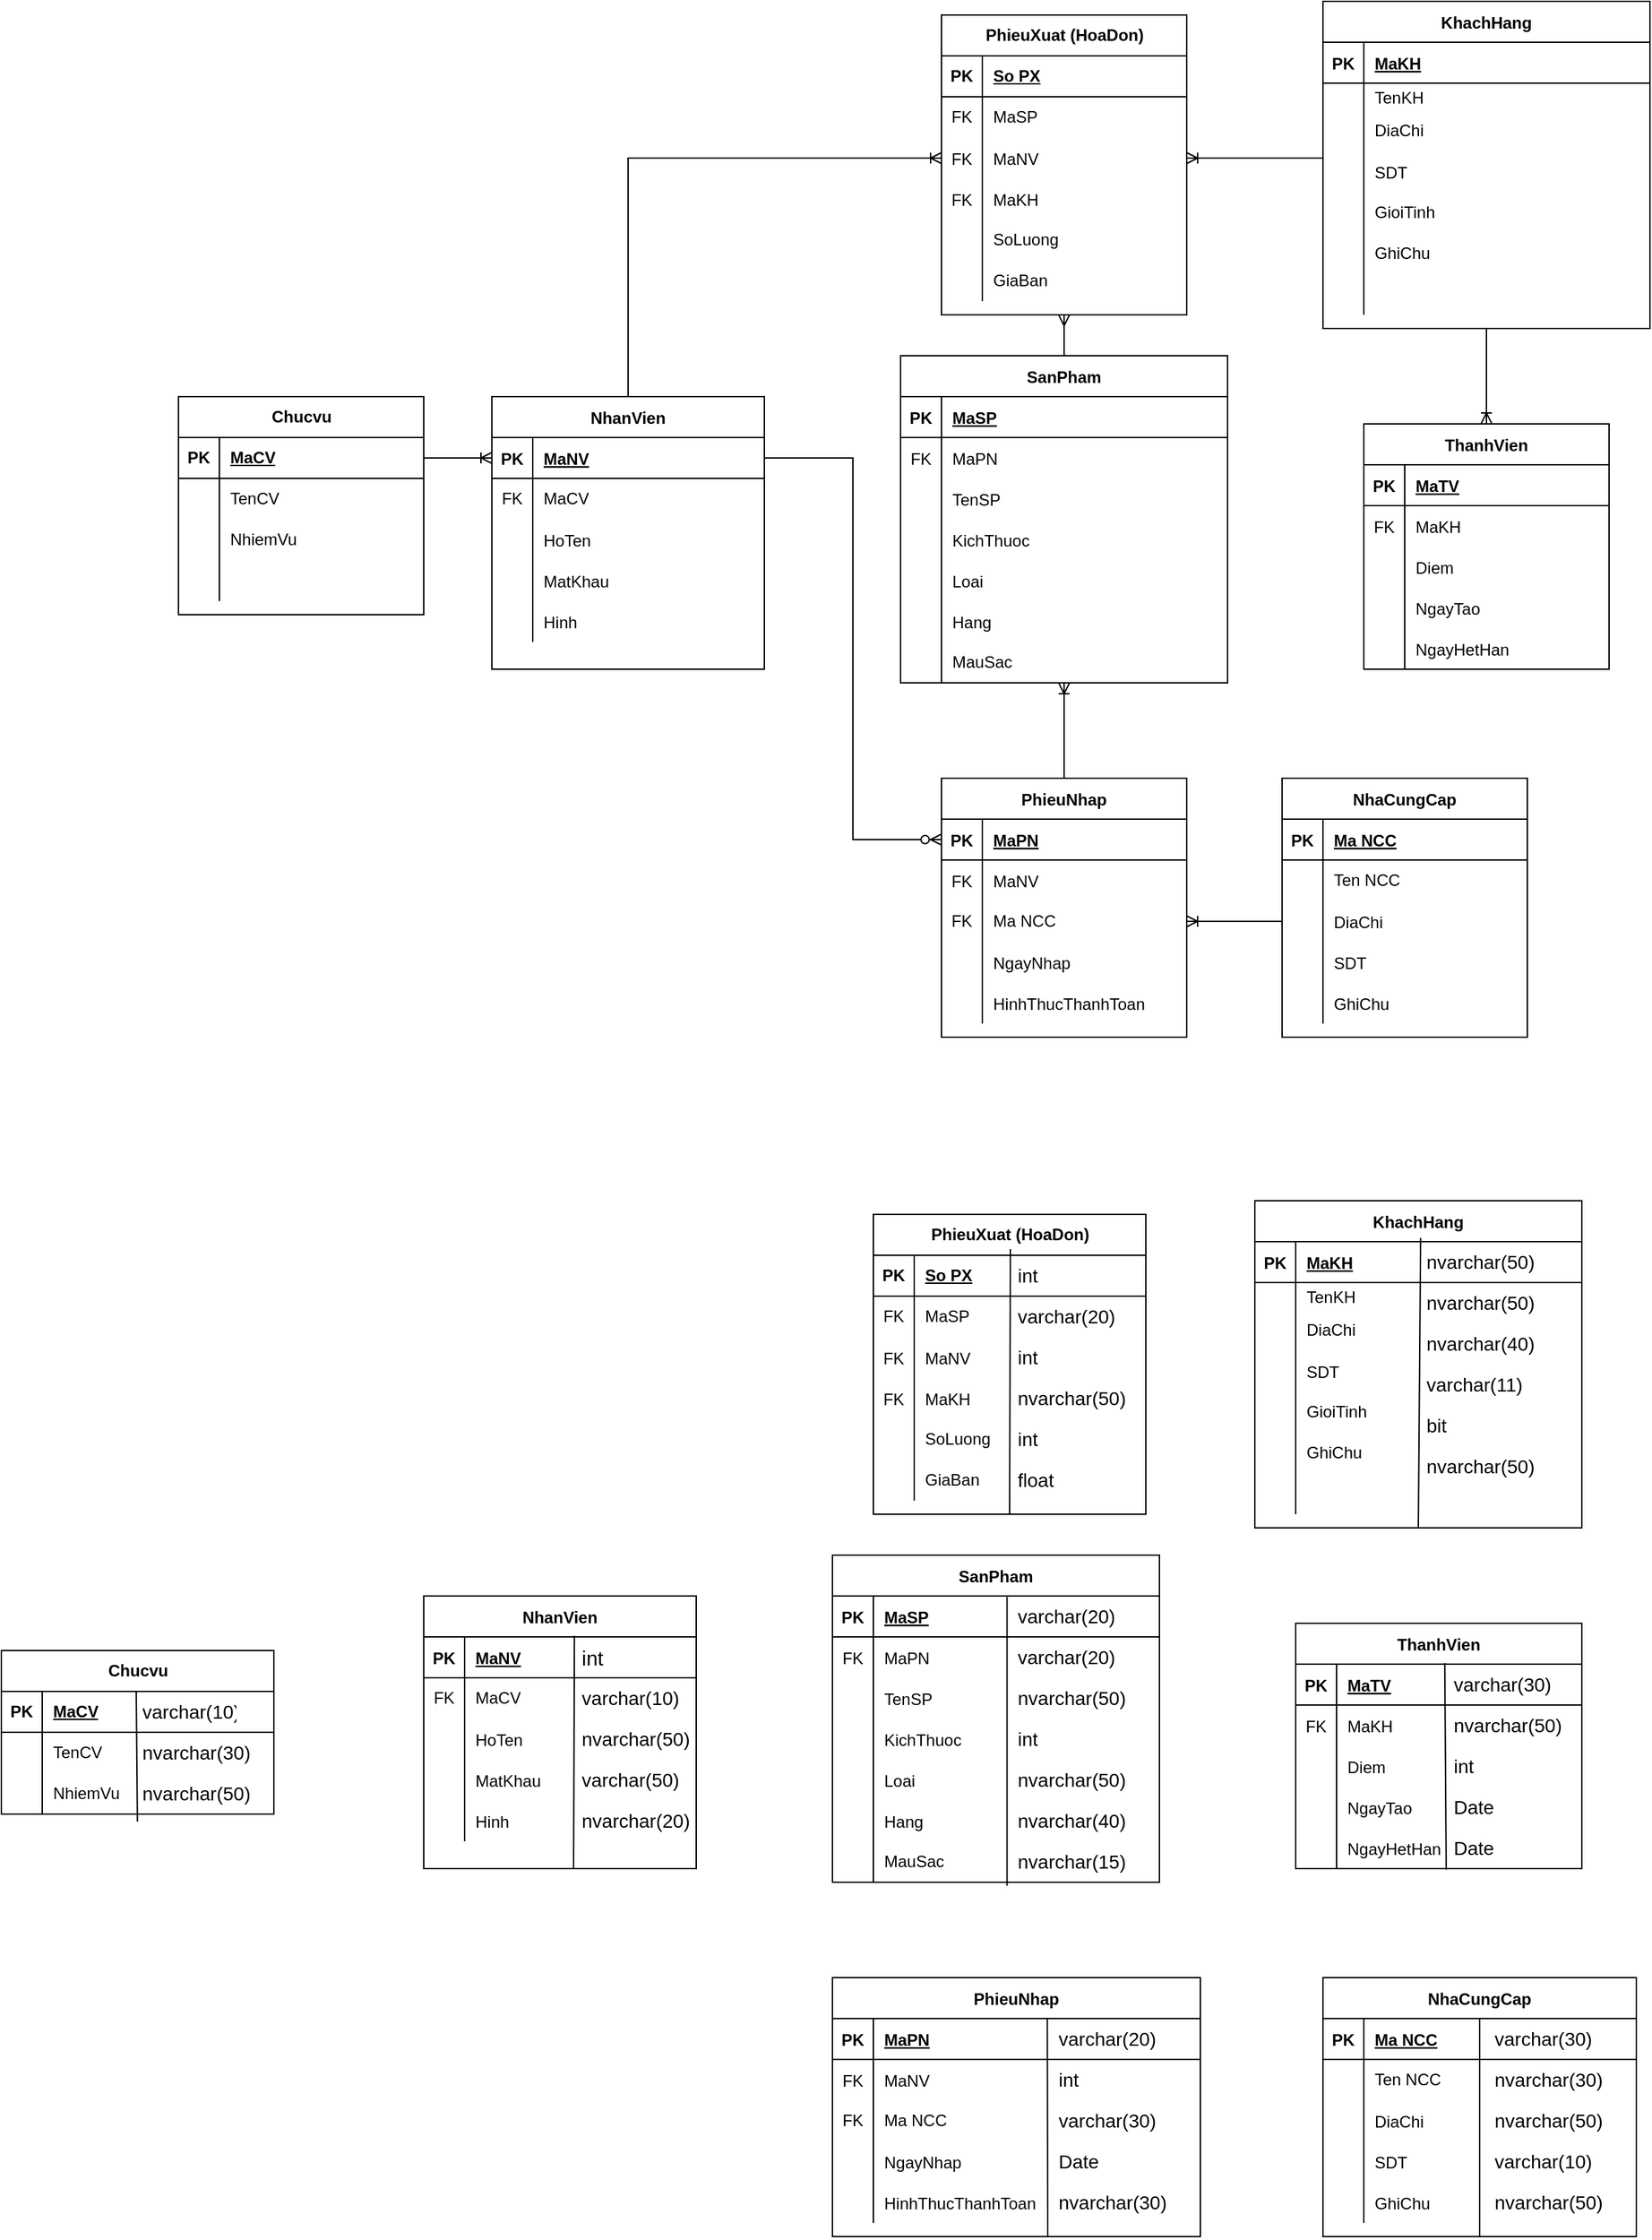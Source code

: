 <mxfile version="20.2.3" type="device"><diagram id="R2lEEEUBdFMjLlhIrx00" name="Page-1"><mxGraphModel dx="1312" dy="1965" grid="1" gridSize="10" guides="1" tooltips="1" connect="1" arrows="1" fold="1" page="1" pageScale="1" pageWidth="850" pageHeight="1100" math="0" shadow="0" extFonts="Permanent Marker^https://fonts.googleapis.com/css?family=Permanent+Marker"><root><mxCell id="0"/><mxCell id="1" parent="0"/><mxCell id="C-vyLk0tnHw3VtMMgP7b-2" value="SanPham" style="shape=table;startSize=30;container=1;collapsible=1;childLayout=tableLayout;fixedRows=1;rowLines=0;fontStyle=1;align=center;resizeLast=1;" parent="1" vertex="1"><mxGeometry x="80" y="10" width="240" height="240" as="geometry"/></mxCell><mxCell id="C-vyLk0tnHw3VtMMgP7b-3" value="" style="shape=partialRectangle;collapsible=0;dropTarget=0;pointerEvents=0;fillColor=none;points=[[0,0.5],[1,0.5]];portConstraint=eastwest;top=0;left=0;right=0;bottom=1;" parent="C-vyLk0tnHw3VtMMgP7b-2" vertex="1"><mxGeometry y="30" width="240" height="30" as="geometry"/></mxCell><mxCell id="C-vyLk0tnHw3VtMMgP7b-4" value="PK" style="shape=partialRectangle;overflow=hidden;connectable=0;fillColor=none;top=0;left=0;bottom=0;right=0;fontStyle=1;" parent="C-vyLk0tnHw3VtMMgP7b-3" vertex="1"><mxGeometry width="30" height="30" as="geometry"><mxRectangle width="30" height="30" as="alternateBounds"/></mxGeometry></mxCell><mxCell id="C-vyLk0tnHw3VtMMgP7b-5" value="MaSP" style="shape=partialRectangle;overflow=hidden;connectable=0;fillColor=none;top=0;left=0;bottom=0;right=0;align=left;spacingLeft=6;fontStyle=5;" parent="C-vyLk0tnHw3VtMMgP7b-3" vertex="1"><mxGeometry x="30" width="210" height="30" as="geometry"><mxRectangle width="210" height="30" as="alternateBounds"/></mxGeometry></mxCell><mxCell id="ICtrXrotPKsf895DfXnq-15" value="" style="shape=tableRow;horizontal=0;startSize=0;swimlaneHead=0;swimlaneBody=0;fillColor=none;collapsible=0;dropTarget=0;points=[[0,0.5],[1,0.5]];portConstraint=eastwest;top=0;left=0;right=0;bottom=0;" parent="C-vyLk0tnHw3VtMMgP7b-2" vertex="1"><mxGeometry y="60" width="240" height="30" as="geometry"/></mxCell><mxCell id="ICtrXrotPKsf895DfXnq-16" value="FK" style="shape=partialRectangle;connectable=0;fillColor=none;top=0;left=0;bottom=0;right=0;fontStyle=0;overflow=hidden;" parent="ICtrXrotPKsf895DfXnq-15" vertex="1"><mxGeometry width="30" height="30" as="geometry"><mxRectangle width="30" height="30" as="alternateBounds"/></mxGeometry></mxCell><mxCell id="ICtrXrotPKsf895DfXnq-17" value="MaPN" style="shape=partialRectangle;connectable=0;fillColor=none;top=0;left=0;bottom=0;right=0;align=left;spacingLeft=6;fontStyle=0;overflow=hidden;" parent="ICtrXrotPKsf895DfXnq-15" vertex="1"><mxGeometry x="30" width="210" height="30" as="geometry"><mxRectangle width="210" height="30" as="alternateBounds"/></mxGeometry></mxCell><mxCell id="C-vyLk0tnHw3VtMMgP7b-6" value="" style="shape=partialRectangle;collapsible=0;dropTarget=0;pointerEvents=0;fillColor=none;points=[[0,0.5],[1,0.5]];portConstraint=eastwest;top=0;left=0;right=0;bottom=0;" parent="C-vyLk0tnHw3VtMMgP7b-2" vertex="1"><mxGeometry y="90" width="240" height="30" as="geometry"/></mxCell><mxCell id="C-vyLk0tnHw3VtMMgP7b-7" value="" style="shape=partialRectangle;overflow=hidden;connectable=0;fillColor=none;top=0;left=0;bottom=0;right=0;" parent="C-vyLk0tnHw3VtMMgP7b-6" vertex="1"><mxGeometry width="30" height="30" as="geometry"><mxRectangle width="30" height="30" as="alternateBounds"/></mxGeometry></mxCell><mxCell id="C-vyLk0tnHw3VtMMgP7b-8" value="TenSP" style="shape=partialRectangle;overflow=hidden;connectable=0;fillColor=none;top=0;left=0;bottom=0;right=0;align=left;spacingLeft=6;" parent="C-vyLk0tnHw3VtMMgP7b-6" vertex="1"><mxGeometry x="30" width="210" height="30" as="geometry"><mxRectangle width="210" height="30" as="alternateBounds"/></mxGeometry></mxCell><mxCell id="C-vyLk0tnHw3VtMMgP7b-9" value="" style="shape=partialRectangle;collapsible=0;dropTarget=0;pointerEvents=0;fillColor=none;points=[[0,0.5],[1,0.5]];portConstraint=eastwest;top=0;left=0;right=0;bottom=0;" parent="C-vyLk0tnHw3VtMMgP7b-2" vertex="1"><mxGeometry y="120" width="240" height="30" as="geometry"/></mxCell><mxCell id="C-vyLk0tnHw3VtMMgP7b-10" value="" style="shape=partialRectangle;overflow=hidden;connectable=0;fillColor=none;top=0;left=0;bottom=0;right=0;" parent="C-vyLk0tnHw3VtMMgP7b-9" vertex="1"><mxGeometry width="30" height="30" as="geometry"><mxRectangle width="30" height="30" as="alternateBounds"/></mxGeometry></mxCell><mxCell id="C-vyLk0tnHw3VtMMgP7b-11" value="KichThuoc" style="shape=partialRectangle;overflow=hidden;connectable=0;fillColor=none;top=0;left=0;bottom=0;right=0;align=left;spacingLeft=6;" parent="C-vyLk0tnHw3VtMMgP7b-9" vertex="1"><mxGeometry x="30" width="210" height="30" as="geometry"><mxRectangle width="210" height="30" as="alternateBounds"/></mxGeometry></mxCell><mxCell id="ICtrXrotPKsf895DfXnq-12" value="" style="shape=tableRow;horizontal=0;startSize=0;swimlaneHead=0;swimlaneBody=0;fillColor=none;collapsible=0;dropTarget=0;points=[[0,0.5],[1,0.5]];portConstraint=eastwest;top=0;left=0;right=0;bottom=0;" parent="C-vyLk0tnHw3VtMMgP7b-2" vertex="1"><mxGeometry y="150" width="240" height="30" as="geometry"/></mxCell><mxCell id="ICtrXrotPKsf895DfXnq-13" value="" style="shape=partialRectangle;connectable=0;fillColor=none;top=0;left=0;bottom=0;right=0;editable=1;overflow=hidden;" parent="ICtrXrotPKsf895DfXnq-12" vertex="1"><mxGeometry width="30" height="30" as="geometry"><mxRectangle width="30" height="30" as="alternateBounds"/></mxGeometry></mxCell><mxCell id="ICtrXrotPKsf895DfXnq-14" value="Loai" style="shape=partialRectangle;connectable=0;fillColor=none;top=0;left=0;bottom=0;right=0;align=left;spacingLeft=6;overflow=hidden;" parent="ICtrXrotPKsf895DfXnq-12" vertex="1"><mxGeometry x="30" width="210" height="30" as="geometry"><mxRectangle width="210" height="30" as="alternateBounds"/></mxGeometry></mxCell><mxCell id="ICtrXrotPKsf895DfXnq-9" value="" style="shape=tableRow;horizontal=0;startSize=0;swimlaneHead=0;swimlaneBody=0;fillColor=none;collapsible=0;dropTarget=0;points=[[0,0.5],[1,0.5]];portConstraint=eastwest;top=0;left=0;right=0;bottom=0;" parent="C-vyLk0tnHw3VtMMgP7b-2" vertex="1"><mxGeometry y="180" width="240" height="30" as="geometry"/></mxCell><mxCell id="ICtrXrotPKsf895DfXnq-10" value="" style="shape=partialRectangle;connectable=0;fillColor=none;top=0;left=0;bottom=0;right=0;editable=1;overflow=hidden;" parent="ICtrXrotPKsf895DfXnq-9" vertex="1"><mxGeometry width="30" height="30" as="geometry"><mxRectangle width="30" height="30" as="alternateBounds"/></mxGeometry></mxCell><mxCell id="ICtrXrotPKsf895DfXnq-11" value="Hang" style="shape=partialRectangle;connectable=0;fillColor=none;top=0;left=0;bottom=0;right=0;align=left;spacingLeft=6;overflow=hidden;" parent="ICtrXrotPKsf895DfXnq-9" vertex="1"><mxGeometry x="30" width="210" height="30" as="geometry"><mxRectangle width="210" height="30" as="alternateBounds"/></mxGeometry></mxCell><mxCell id="h4INXfJllHe9LmkXF48h-58" value="" style="shape=tableRow;horizontal=0;startSize=0;swimlaneHead=0;swimlaneBody=0;fillColor=none;collapsible=0;dropTarget=0;points=[[0,0.5],[1,0.5]];portConstraint=eastwest;top=0;left=0;right=0;bottom=0;labelBackgroundColor=none;html=1;" parent="C-vyLk0tnHw3VtMMgP7b-2" vertex="1"><mxGeometry y="210" width="240" height="30" as="geometry"/></mxCell><mxCell id="h4INXfJllHe9LmkXF48h-59" value="" style="shape=partialRectangle;connectable=0;fillColor=none;top=0;left=0;bottom=0;right=0;editable=1;overflow=hidden;labelBackgroundColor=none;html=1;" parent="h4INXfJllHe9LmkXF48h-58" vertex="1"><mxGeometry width="30" height="30" as="geometry"><mxRectangle width="30" height="30" as="alternateBounds"/></mxGeometry></mxCell><mxCell id="h4INXfJllHe9LmkXF48h-60" value="MauSac" style="shape=partialRectangle;connectable=0;fillColor=none;top=0;left=0;bottom=0;right=0;align=left;spacingLeft=6;overflow=hidden;labelBackgroundColor=none;html=1;" parent="h4INXfJllHe9LmkXF48h-58" vertex="1"><mxGeometry x="30" width="210" height="30" as="geometry"><mxRectangle width="210" height="30" as="alternateBounds"/></mxGeometry></mxCell><mxCell id="C-vyLk0tnHw3VtMMgP7b-13" value="KhachHang" style="shape=table;startSize=30;container=1;collapsible=1;childLayout=tableLayout;fixedRows=1;rowLines=0;fontStyle=1;align=center;resizeLast=1;" parent="1" vertex="1"><mxGeometry x="390" y="-250" width="240" height="240" as="geometry"/></mxCell><mxCell id="C-vyLk0tnHw3VtMMgP7b-14" value="" style="shape=partialRectangle;collapsible=0;dropTarget=0;pointerEvents=0;fillColor=none;points=[[0,0.5],[1,0.5]];portConstraint=eastwest;top=0;left=0;right=0;bottom=1;" parent="C-vyLk0tnHw3VtMMgP7b-13" vertex="1"><mxGeometry y="30" width="240" height="30" as="geometry"/></mxCell><mxCell id="C-vyLk0tnHw3VtMMgP7b-15" value="PK" style="shape=partialRectangle;overflow=hidden;connectable=0;fillColor=none;top=0;left=0;bottom=0;right=0;fontStyle=1;" parent="C-vyLk0tnHw3VtMMgP7b-14" vertex="1"><mxGeometry width="30" height="30" as="geometry"><mxRectangle width="30" height="30" as="alternateBounds"/></mxGeometry></mxCell><mxCell id="C-vyLk0tnHw3VtMMgP7b-16" value="MaKH" style="shape=partialRectangle;overflow=hidden;connectable=0;fillColor=none;top=0;left=0;bottom=0;right=0;align=left;spacingLeft=6;fontStyle=5;" parent="C-vyLk0tnHw3VtMMgP7b-14" vertex="1"><mxGeometry x="30" width="210" height="30" as="geometry"><mxRectangle width="210" height="30" as="alternateBounds"/></mxGeometry></mxCell><mxCell id="C-vyLk0tnHw3VtMMgP7b-17" value="" style="shape=partialRectangle;collapsible=0;dropTarget=0;pointerEvents=0;fillColor=none;points=[[0,0.5],[1,0.5]];portConstraint=eastwest;top=0;left=0;right=0;bottom=0;" parent="C-vyLk0tnHw3VtMMgP7b-13" vertex="1"><mxGeometry y="60" width="240" height="20" as="geometry"/></mxCell><mxCell id="C-vyLk0tnHw3VtMMgP7b-18" value="" style="shape=partialRectangle;overflow=hidden;connectable=0;fillColor=none;top=0;left=0;bottom=0;right=0;" parent="C-vyLk0tnHw3VtMMgP7b-17" vertex="1"><mxGeometry width="30" height="20" as="geometry"><mxRectangle width="30" height="20" as="alternateBounds"/></mxGeometry></mxCell><mxCell id="C-vyLk0tnHw3VtMMgP7b-19" value="TenKH" style="shape=partialRectangle;overflow=hidden;connectable=0;fillColor=none;top=0;left=0;bottom=0;right=0;align=left;spacingLeft=6;" parent="C-vyLk0tnHw3VtMMgP7b-17" vertex="1"><mxGeometry x="30" width="210" height="20" as="geometry"><mxRectangle width="210" height="20" as="alternateBounds"/></mxGeometry></mxCell><mxCell id="h4INXfJllHe9LmkXF48h-34" value="" style="shape=tableRow;horizontal=0;startSize=0;swimlaneHead=0;swimlaneBody=0;fillColor=none;collapsible=0;dropTarget=0;points=[[0,0.5],[1,0.5]];portConstraint=eastwest;top=0;left=0;right=0;bottom=0;labelBackgroundColor=none;html=1;" parent="C-vyLk0tnHw3VtMMgP7b-13" vertex="1"><mxGeometry y="80" width="240" height="30" as="geometry"/></mxCell><mxCell id="h4INXfJllHe9LmkXF48h-35" value="" style="shape=partialRectangle;connectable=0;fillColor=none;top=0;left=0;bottom=0;right=0;editable=1;overflow=hidden;labelBackgroundColor=none;html=1;" parent="h4INXfJllHe9LmkXF48h-34" vertex="1"><mxGeometry width="30" height="30" as="geometry"><mxRectangle width="30" height="30" as="alternateBounds"/></mxGeometry></mxCell><mxCell id="h4INXfJllHe9LmkXF48h-36" value="DiaChi" style="shape=partialRectangle;connectable=0;fillColor=none;top=0;left=0;bottom=0;right=0;align=left;spacingLeft=6;overflow=hidden;labelBackgroundColor=none;html=1;" parent="h4INXfJllHe9LmkXF48h-34" vertex="1"><mxGeometry x="30" width="210" height="30" as="geometry"><mxRectangle width="210" height="30" as="alternateBounds"/></mxGeometry></mxCell><mxCell id="C-vyLk0tnHw3VtMMgP7b-20" value="" style="shape=partialRectangle;collapsible=0;dropTarget=0;pointerEvents=0;fillColor=none;points=[[0,0.5],[1,0.5]];portConstraint=eastwest;top=0;left=0;right=0;bottom=0;" parent="C-vyLk0tnHw3VtMMgP7b-13" vertex="1"><mxGeometry y="110" width="240" height="30" as="geometry"/></mxCell><mxCell id="C-vyLk0tnHw3VtMMgP7b-21" value="" style="shape=partialRectangle;overflow=hidden;connectable=0;fillColor=none;top=0;left=0;bottom=0;right=0;" parent="C-vyLk0tnHw3VtMMgP7b-20" vertex="1"><mxGeometry width="30" height="30" as="geometry"><mxRectangle width="30" height="30" as="alternateBounds"/></mxGeometry></mxCell><mxCell id="C-vyLk0tnHw3VtMMgP7b-22" value="SDT" style="shape=partialRectangle;overflow=hidden;connectable=0;fillColor=none;top=0;left=0;bottom=0;right=0;align=left;spacingLeft=6;" parent="C-vyLk0tnHw3VtMMgP7b-20" vertex="1"><mxGeometry x="30" width="210" height="30" as="geometry"><mxRectangle width="210" height="30" as="alternateBounds"/></mxGeometry></mxCell><mxCell id="h4INXfJllHe9LmkXF48h-46" value="" style="shape=tableRow;horizontal=0;startSize=0;swimlaneHead=0;swimlaneBody=0;fillColor=none;collapsible=0;dropTarget=0;points=[[0,0.5],[1,0.5]];portConstraint=eastwest;top=0;left=0;right=0;bottom=0;labelBackgroundColor=none;html=1;" parent="C-vyLk0tnHw3VtMMgP7b-13" vertex="1"><mxGeometry y="140" width="240" height="30" as="geometry"/></mxCell><mxCell id="h4INXfJllHe9LmkXF48h-47" value="" style="shape=partialRectangle;connectable=0;fillColor=none;top=0;left=0;bottom=0;right=0;editable=1;overflow=hidden;labelBackgroundColor=none;html=1;" parent="h4INXfJllHe9LmkXF48h-46" vertex="1"><mxGeometry width="30" height="30" as="geometry"><mxRectangle width="30" height="30" as="alternateBounds"/></mxGeometry></mxCell><mxCell id="h4INXfJllHe9LmkXF48h-48" value="GioiTinh" style="shape=partialRectangle;connectable=0;fillColor=none;top=0;left=0;bottom=0;right=0;align=left;spacingLeft=6;overflow=hidden;labelBackgroundColor=none;html=1;" parent="h4INXfJllHe9LmkXF48h-46" vertex="1"><mxGeometry x="30" width="210" height="30" as="geometry"><mxRectangle width="210" height="30" as="alternateBounds"/></mxGeometry></mxCell><mxCell id="h4INXfJllHe9LmkXF48h-54" value="" style="shape=tableRow;horizontal=0;startSize=0;swimlaneHead=0;swimlaneBody=0;fillColor=none;collapsible=0;dropTarget=0;points=[[0,0.5],[1,0.5]];portConstraint=eastwest;top=0;left=0;right=0;bottom=0;labelBackgroundColor=none;html=1;" parent="C-vyLk0tnHw3VtMMgP7b-13" vertex="1"><mxGeometry y="170" width="240" height="30" as="geometry"/></mxCell><mxCell id="h4INXfJllHe9LmkXF48h-55" value="" style="shape=partialRectangle;connectable=0;fillColor=none;top=0;left=0;bottom=0;right=0;editable=1;overflow=hidden;labelBackgroundColor=none;html=1;" parent="h4INXfJllHe9LmkXF48h-54" vertex="1"><mxGeometry width="30" height="30" as="geometry"><mxRectangle width="30" height="30" as="alternateBounds"/></mxGeometry></mxCell><mxCell id="h4INXfJllHe9LmkXF48h-56" value="GhiChu" style="shape=partialRectangle;connectable=0;fillColor=none;top=0;left=0;bottom=0;right=0;align=left;spacingLeft=6;overflow=hidden;labelBackgroundColor=none;html=1;" parent="h4INXfJllHe9LmkXF48h-54" vertex="1"><mxGeometry x="30" width="210" height="30" as="geometry"><mxRectangle width="210" height="30" as="alternateBounds"/></mxGeometry></mxCell><mxCell id="h4INXfJllHe9LmkXF48h-50" value="" style="shape=tableRow;horizontal=0;startSize=0;swimlaneHead=0;swimlaneBody=0;fillColor=none;collapsible=0;dropTarget=0;points=[[0,0.5],[1,0.5]];portConstraint=eastwest;top=0;left=0;right=0;bottom=0;labelBackgroundColor=none;html=1;" parent="C-vyLk0tnHw3VtMMgP7b-13" vertex="1"><mxGeometry y="200" width="240" height="30" as="geometry"/></mxCell><mxCell id="h4INXfJllHe9LmkXF48h-51" value="" style="shape=partialRectangle;connectable=0;fillColor=none;top=0;left=0;bottom=0;right=0;editable=1;overflow=hidden;labelBackgroundColor=none;html=1;" parent="h4INXfJllHe9LmkXF48h-50" vertex="1"><mxGeometry width="30" height="30" as="geometry"><mxRectangle width="30" height="30" as="alternateBounds"/></mxGeometry></mxCell><mxCell id="h4INXfJllHe9LmkXF48h-52" value="" style="shape=partialRectangle;connectable=0;fillColor=none;top=0;left=0;bottom=0;right=0;align=left;spacingLeft=6;overflow=hidden;labelBackgroundColor=none;html=1;" parent="h4INXfJllHe9LmkXF48h-50" vertex="1"><mxGeometry x="30" width="210" height="30" as="geometry"><mxRectangle width="210" height="30" as="alternateBounds"/></mxGeometry></mxCell><mxCell id="C-vyLk0tnHw3VtMMgP7b-23" value="NhanVien" style="shape=table;startSize=30;container=1;collapsible=1;childLayout=tableLayout;fixedRows=1;rowLines=0;fontStyle=1;align=center;resizeLast=1;" parent="1" vertex="1"><mxGeometry x="-220" y="40" width="200" height="200" as="geometry"/></mxCell><mxCell id="C-vyLk0tnHw3VtMMgP7b-24" value="" style="shape=partialRectangle;collapsible=0;dropTarget=0;pointerEvents=0;fillColor=none;points=[[0,0.5],[1,0.5]];portConstraint=eastwest;top=0;left=0;right=0;bottom=1;" parent="C-vyLk0tnHw3VtMMgP7b-23" vertex="1"><mxGeometry y="30" width="200" height="30" as="geometry"/></mxCell><mxCell id="C-vyLk0tnHw3VtMMgP7b-25" value="PK" style="shape=partialRectangle;overflow=hidden;connectable=0;fillColor=none;top=0;left=0;bottom=0;right=0;fontStyle=1;" parent="C-vyLk0tnHw3VtMMgP7b-24" vertex="1"><mxGeometry width="30" height="30" as="geometry"><mxRectangle width="30" height="30" as="alternateBounds"/></mxGeometry></mxCell><mxCell id="C-vyLk0tnHw3VtMMgP7b-26" value="MaNV" style="shape=partialRectangle;overflow=hidden;connectable=0;fillColor=none;top=0;left=0;bottom=0;right=0;align=left;spacingLeft=6;fontStyle=5;" parent="C-vyLk0tnHw3VtMMgP7b-24" vertex="1"><mxGeometry x="30" width="170" height="30" as="geometry"><mxRectangle width="170" height="30" as="alternateBounds"/></mxGeometry></mxCell><mxCell id="h4INXfJllHe9LmkXF48h-79" value="" style="shape=tableRow;horizontal=0;startSize=0;swimlaneHead=0;swimlaneBody=0;fillColor=none;collapsible=0;dropTarget=0;points=[[0,0.5],[1,0.5]];portConstraint=eastwest;top=0;left=0;right=0;bottom=0;labelBackgroundColor=none;html=1;" parent="C-vyLk0tnHw3VtMMgP7b-23" vertex="1"><mxGeometry y="60" width="200" height="30" as="geometry"/></mxCell><mxCell id="h4INXfJllHe9LmkXF48h-80" value="FK" style="shape=partialRectangle;connectable=0;fillColor=none;top=0;left=0;bottom=0;right=0;fontStyle=0;overflow=hidden;labelBackgroundColor=none;html=1;" parent="h4INXfJllHe9LmkXF48h-79" vertex="1"><mxGeometry width="30" height="30" as="geometry"><mxRectangle width="30" height="30" as="alternateBounds"/></mxGeometry></mxCell><mxCell id="h4INXfJllHe9LmkXF48h-81" value="MaCV" style="shape=partialRectangle;connectable=0;fillColor=none;top=0;left=0;bottom=0;right=0;align=left;spacingLeft=6;fontStyle=0;overflow=hidden;labelBackgroundColor=none;html=1;" parent="h4INXfJllHe9LmkXF48h-79" vertex="1"><mxGeometry x="30" width="170" height="30" as="geometry"><mxRectangle width="170" height="30" as="alternateBounds"/></mxGeometry></mxCell><mxCell id="C-vyLk0tnHw3VtMMgP7b-27" value="" style="shape=partialRectangle;collapsible=0;dropTarget=0;pointerEvents=0;fillColor=none;points=[[0,0.5],[1,0.5]];portConstraint=eastwest;top=0;left=0;right=0;bottom=0;" parent="C-vyLk0tnHw3VtMMgP7b-23" vertex="1"><mxGeometry y="90" width="200" height="30" as="geometry"/></mxCell><mxCell id="C-vyLk0tnHw3VtMMgP7b-28" value="" style="shape=partialRectangle;overflow=hidden;connectable=0;fillColor=none;top=0;left=0;bottom=0;right=0;" parent="C-vyLk0tnHw3VtMMgP7b-27" vertex="1"><mxGeometry width="30" height="30" as="geometry"><mxRectangle width="30" height="30" as="alternateBounds"/></mxGeometry></mxCell><mxCell id="C-vyLk0tnHw3VtMMgP7b-29" value="HoTen" style="shape=partialRectangle;overflow=hidden;connectable=0;fillColor=none;top=0;left=0;bottom=0;right=0;align=left;spacingLeft=6;" parent="C-vyLk0tnHw3VtMMgP7b-27" vertex="1"><mxGeometry x="30" width="170" height="30" as="geometry"><mxRectangle width="170" height="30" as="alternateBounds"/></mxGeometry></mxCell><mxCell id="pPYFGdXSrQUI8x_Gp5Bg-1" value="" style="shape=tableRow;horizontal=0;startSize=0;swimlaneHead=0;swimlaneBody=0;fillColor=none;collapsible=0;dropTarget=0;points=[[0,0.5],[1,0.5]];portConstraint=eastwest;top=0;left=0;right=0;bottom=0;" parent="C-vyLk0tnHw3VtMMgP7b-23" vertex="1"><mxGeometry y="120" width="200" height="30" as="geometry"/></mxCell><mxCell id="pPYFGdXSrQUI8x_Gp5Bg-2" value="" style="shape=partialRectangle;connectable=0;fillColor=none;top=0;left=0;bottom=0;right=0;editable=1;overflow=hidden;" parent="pPYFGdXSrQUI8x_Gp5Bg-1" vertex="1"><mxGeometry width="30" height="30" as="geometry"><mxRectangle width="30" height="30" as="alternateBounds"/></mxGeometry></mxCell><mxCell id="pPYFGdXSrQUI8x_Gp5Bg-3" value="MatKhau" style="shape=partialRectangle;connectable=0;fillColor=none;top=0;left=0;bottom=0;right=0;align=left;spacingLeft=6;overflow=hidden;" parent="pPYFGdXSrQUI8x_Gp5Bg-1" vertex="1"><mxGeometry x="30" width="170" height="30" as="geometry"><mxRectangle width="170" height="30" as="alternateBounds"/></mxGeometry></mxCell><mxCell id="pPYFGdXSrQUI8x_Gp5Bg-8" value="" style="shape=tableRow;horizontal=0;startSize=0;swimlaneHead=0;swimlaneBody=0;fillColor=none;collapsible=0;dropTarget=0;points=[[0,0.5],[1,0.5]];portConstraint=eastwest;top=0;left=0;right=0;bottom=0;" parent="C-vyLk0tnHw3VtMMgP7b-23" vertex="1"><mxGeometry y="150" width="200" height="30" as="geometry"/></mxCell><mxCell id="pPYFGdXSrQUI8x_Gp5Bg-9" value="" style="shape=partialRectangle;connectable=0;fillColor=none;top=0;left=0;bottom=0;right=0;editable=1;overflow=hidden;" parent="pPYFGdXSrQUI8x_Gp5Bg-8" vertex="1"><mxGeometry width="30" height="30" as="geometry"><mxRectangle width="30" height="30" as="alternateBounds"/></mxGeometry></mxCell><mxCell id="pPYFGdXSrQUI8x_Gp5Bg-10" value="Hinh" style="shape=partialRectangle;connectable=0;fillColor=none;top=0;left=0;bottom=0;right=0;align=left;spacingLeft=6;overflow=hidden;" parent="pPYFGdXSrQUI8x_Gp5Bg-8" vertex="1"><mxGeometry x="30" width="170" height="30" as="geometry"><mxRectangle width="170" height="30" as="alternateBounds"/></mxGeometry></mxCell><mxCell id="OiDn6ZE12C0XhzPBD52b-1" value="PhieuNhap" style="shape=table;startSize=30;container=1;collapsible=1;childLayout=tableLayout;fixedRows=1;rowLines=0;fontStyle=1;align=center;resizeLast=1;" parent="1" vertex="1"><mxGeometry x="110" y="320" width="180" height="190" as="geometry"/></mxCell><mxCell id="OiDn6ZE12C0XhzPBD52b-2" value="" style="shape=tableRow;horizontal=0;startSize=0;swimlaneHead=0;swimlaneBody=0;fillColor=none;collapsible=0;dropTarget=0;points=[[0,0.5],[1,0.5]];portConstraint=eastwest;top=0;left=0;right=0;bottom=1;" parent="OiDn6ZE12C0XhzPBD52b-1" vertex="1"><mxGeometry y="30" width="180" height="30" as="geometry"/></mxCell><mxCell id="OiDn6ZE12C0XhzPBD52b-3" value="PK" style="shape=partialRectangle;connectable=0;fillColor=none;top=0;left=0;bottom=0;right=0;fontStyle=1;overflow=hidden;" parent="OiDn6ZE12C0XhzPBD52b-2" vertex="1"><mxGeometry width="30" height="30" as="geometry"><mxRectangle width="30" height="30" as="alternateBounds"/></mxGeometry></mxCell><mxCell id="OiDn6ZE12C0XhzPBD52b-4" value="MaPN" style="shape=partialRectangle;connectable=0;fillColor=none;top=0;left=0;bottom=0;right=0;align=left;spacingLeft=6;fontStyle=5;overflow=hidden;" parent="OiDn6ZE12C0XhzPBD52b-2" vertex="1"><mxGeometry x="30" width="150" height="30" as="geometry"><mxRectangle width="150" height="30" as="alternateBounds"/></mxGeometry></mxCell><mxCell id="OiDn6ZE12C0XhzPBD52b-8" value="" style="shape=tableRow;horizontal=0;startSize=0;swimlaneHead=0;swimlaneBody=0;fillColor=none;collapsible=0;dropTarget=0;points=[[0,0.5],[1,0.5]];portConstraint=eastwest;top=0;left=0;right=0;bottom=0;" parent="OiDn6ZE12C0XhzPBD52b-1" vertex="1"><mxGeometry y="60" width="180" height="30" as="geometry"/></mxCell><mxCell id="OiDn6ZE12C0XhzPBD52b-9" value="FK" style="shape=partialRectangle;connectable=0;fillColor=none;top=0;left=0;bottom=0;right=0;editable=1;overflow=hidden;" parent="OiDn6ZE12C0XhzPBD52b-8" vertex="1"><mxGeometry width="30" height="30" as="geometry"><mxRectangle width="30" height="30" as="alternateBounds"/></mxGeometry></mxCell><mxCell id="OiDn6ZE12C0XhzPBD52b-10" value="MaNV" style="shape=partialRectangle;connectable=0;fillColor=none;top=0;left=0;bottom=0;right=0;align=left;spacingLeft=6;overflow=hidden;" parent="OiDn6ZE12C0XhzPBD52b-8" vertex="1"><mxGeometry x="30" width="150" height="30" as="geometry"><mxRectangle width="150" height="30" as="alternateBounds"/></mxGeometry></mxCell><mxCell id="h4INXfJllHe9LmkXF48h-62" value="" style="shape=tableRow;horizontal=0;startSize=0;swimlaneHead=0;swimlaneBody=0;fillColor=none;collapsible=0;dropTarget=0;points=[[0,0.5],[1,0.5]];portConstraint=eastwest;top=0;left=0;right=0;bottom=0;labelBackgroundColor=none;html=1;" parent="OiDn6ZE12C0XhzPBD52b-1" vertex="1"><mxGeometry y="90" width="180" height="30" as="geometry"/></mxCell><mxCell id="h4INXfJllHe9LmkXF48h-63" value="FK" style="shape=partialRectangle;connectable=0;fillColor=none;top=0;left=0;bottom=0;right=0;editable=1;overflow=hidden;labelBackgroundColor=none;html=1;" parent="h4INXfJllHe9LmkXF48h-62" vertex="1"><mxGeometry width="30" height="30" as="geometry"><mxRectangle width="30" height="30" as="alternateBounds"/></mxGeometry></mxCell><mxCell id="h4INXfJllHe9LmkXF48h-64" value="Ma NCC" style="shape=partialRectangle;connectable=0;fillColor=none;top=0;left=0;bottom=0;right=0;align=left;spacingLeft=6;overflow=hidden;labelBackgroundColor=none;html=1;" parent="h4INXfJllHe9LmkXF48h-62" vertex="1"><mxGeometry x="30" width="150" height="30" as="geometry"><mxRectangle width="150" height="30" as="alternateBounds"/></mxGeometry></mxCell><mxCell id="OiDn6ZE12C0XhzPBD52b-5" value="" style="shape=tableRow;horizontal=0;startSize=0;swimlaneHead=0;swimlaneBody=0;fillColor=none;collapsible=0;dropTarget=0;points=[[0,0.5],[1,0.5]];portConstraint=eastwest;top=0;left=0;right=0;bottom=0;" parent="OiDn6ZE12C0XhzPBD52b-1" vertex="1"><mxGeometry y="120" width="180" height="30" as="geometry"/></mxCell><mxCell id="OiDn6ZE12C0XhzPBD52b-6" value="" style="shape=partialRectangle;connectable=0;fillColor=none;top=0;left=0;bottom=0;right=0;editable=1;overflow=hidden;" parent="OiDn6ZE12C0XhzPBD52b-5" vertex="1"><mxGeometry width="30" height="30" as="geometry"><mxRectangle width="30" height="30" as="alternateBounds"/></mxGeometry></mxCell><mxCell id="OiDn6ZE12C0XhzPBD52b-7" value="NgayNhap" style="shape=partialRectangle;connectable=0;fillColor=none;top=0;left=0;bottom=0;right=0;align=left;spacingLeft=6;overflow=hidden;" parent="OiDn6ZE12C0XhzPBD52b-5" vertex="1"><mxGeometry x="30" width="150" height="30" as="geometry"><mxRectangle width="150" height="30" as="alternateBounds"/></mxGeometry></mxCell><mxCell id="OiDn6ZE12C0XhzPBD52b-11" value="" style="shape=tableRow;horizontal=0;startSize=0;swimlaneHead=0;swimlaneBody=0;fillColor=none;collapsible=0;dropTarget=0;points=[[0,0.5],[1,0.5]];portConstraint=eastwest;top=0;left=0;right=0;bottom=0;" parent="OiDn6ZE12C0XhzPBD52b-1" vertex="1"><mxGeometry y="150" width="180" height="30" as="geometry"/></mxCell><mxCell id="OiDn6ZE12C0XhzPBD52b-12" value="" style="shape=partialRectangle;connectable=0;fillColor=none;top=0;left=0;bottom=0;right=0;editable=1;overflow=hidden;" parent="OiDn6ZE12C0XhzPBD52b-11" vertex="1"><mxGeometry width="30" height="30" as="geometry"><mxRectangle width="30" height="30" as="alternateBounds"/></mxGeometry></mxCell><mxCell id="OiDn6ZE12C0XhzPBD52b-13" value="HinhThucThanhToan" style="shape=partialRectangle;connectable=0;fillColor=none;top=0;left=0;bottom=0;right=0;align=left;spacingLeft=6;overflow=hidden;" parent="OiDn6ZE12C0XhzPBD52b-11" vertex="1"><mxGeometry x="30" width="150" height="30" as="geometry"><mxRectangle width="150" height="30" as="alternateBounds"/></mxGeometry></mxCell><mxCell id="OiDn6ZE12C0XhzPBD52b-14" value="NhaCungCap" style="shape=table;startSize=30;container=1;collapsible=1;childLayout=tableLayout;fixedRows=1;rowLines=0;fontStyle=1;align=center;resizeLast=1;" parent="1" vertex="1"><mxGeometry x="360" y="320" width="180" height="190" as="geometry"/></mxCell><mxCell id="OiDn6ZE12C0XhzPBD52b-15" value="" style="shape=tableRow;horizontal=0;startSize=0;swimlaneHead=0;swimlaneBody=0;fillColor=none;collapsible=0;dropTarget=0;points=[[0,0.5],[1,0.5]];portConstraint=eastwest;top=0;left=0;right=0;bottom=1;" parent="OiDn6ZE12C0XhzPBD52b-14" vertex="1"><mxGeometry y="30" width="180" height="30" as="geometry"/></mxCell><mxCell id="OiDn6ZE12C0XhzPBD52b-16" value="PK" style="shape=partialRectangle;connectable=0;fillColor=none;top=0;left=0;bottom=0;right=0;fontStyle=1;overflow=hidden;" parent="OiDn6ZE12C0XhzPBD52b-15" vertex="1"><mxGeometry width="30" height="30" as="geometry"><mxRectangle width="30" height="30" as="alternateBounds"/></mxGeometry></mxCell><mxCell id="OiDn6ZE12C0XhzPBD52b-17" value="Ma NCC" style="shape=partialRectangle;connectable=0;fillColor=none;top=0;left=0;bottom=0;right=0;align=left;spacingLeft=6;fontStyle=5;overflow=hidden;" parent="OiDn6ZE12C0XhzPBD52b-15" vertex="1"><mxGeometry x="30" width="150" height="30" as="geometry"><mxRectangle width="150" height="30" as="alternateBounds"/></mxGeometry></mxCell><mxCell id="h4INXfJllHe9LmkXF48h-86" value="" style="shape=tableRow;horizontal=0;startSize=0;swimlaneHead=0;swimlaneBody=0;fillColor=none;collapsible=0;dropTarget=0;points=[[0,0.5],[1,0.5]];portConstraint=eastwest;top=0;left=0;right=0;bottom=0;labelBackgroundColor=none;html=1;" parent="OiDn6ZE12C0XhzPBD52b-14" vertex="1"><mxGeometry y="60" width="180" height="30" as="geometry"/></mxCell><mxCell id="h4INXfJllHe9LmkXF48h-87" value="" style="shape=partialRectangle;connectable=0;fillColor=none;top=0;left=0;bottom=0;right=0;editable=1;overflow=hidden;labelBackgroundColor=none;html=1;" parent="h4INXfJllHe9LmkXF48h-86" vertex="1"><mxGeometry width="30" height="30" as="geometry"><mxRectangle width="30" height="30" as="alternateBounds"/></mxGeometry></mxCell><mxCell id="h4INXfJllHe9LmkXF48h-88" value="Ten NCC" style="shape=partialRectangle;connectable=0;fillColor=none;top=0;left=0;bottom=0;right=0;align=left;spacingLeft=6;overflow=hidden;labelBackgroundColor=none;html=1;" parent="h4INXfJllHe9LmkXF48h-86" vertex="1"><mxGeometry x="30" width="150" height="30" as="geometry"><mxRectangle width="150" height="30" as="alternateBounds"/></mxGeometry></mxCell><mxCell id="OiDn6ZE12C0XhzPBD52b-18" value="" style="shape=tableRow;horizontal=0;startSize=0;swimlaneHead=0;swimlaneBody=0;fillColor=none;collapsible=0;dropTarget=0;points=[[0,0.5],[1,0.5]];portConstraint=eastwest;top=0;left=0;right=0;bottom=0;" parent="OiDn6ZE12C0XhzPBD52b-14" vertex="1"><mxGeometry y="90" width="180" height="30" as="geometry"/></mxCell><mxCell id="OiDn6ZE12C0XhzPBD52b-19" value="" style="shape=partialRectangle;connectable=0;fillColor=none;top=0;left=0;bottom=0;right=0;editable=1;overflow=hidden;" parent="OiDn6ZE12C0XhzPBD52b-18" vertex="1"><mxGeometry width="30" height="30" as="geometry"><mxRectangle width="30" height="30" as="alternateBounds"/></mxGeometry></mxCell><mxCell id="OiDn6ZE12C0XhzPBD52b-20" value="DiaChi" style="shape=partialRectangle;connectable=0;fillColor=none;top=0;left=0;bottom=0;right=0;align=left;spacingLeft=6;overflow=hidden;" parent="OiDn6ZE12C0XhzPBD52b-18" vertex="1"><mxGeometry x="30" width="150" height="30" as="geometry"><mxRectangle width="150" height="30" as="alternateBounds"/></mxGeometry></mxCell><mxCell id="OiDn6ZE12C0XhzPBD52b-21" value="" style="shape=tableRow;horizontal=0;startSize=0;swimlaneHead=0;swimlaneBody=0;fillColor=none;collapsible=0;dropTarget=0;points=[[0,0.5],[1,0.5]];portConstraint=eastwest;top=0;left=0;right=0;bottom=0;" parent="OiDn6ZE12C0XhzPBD52b-14" vertex="1"><mxGeometry y="120" width="180" height="30" as="geometry"/></mxCell><mxCell id="OiDn6ZE12C0XhzPBD52b-22" value="" style="shape=partialRectangle;connectable=0;fillColor=none;top=0;left=0;bottom=0;right=0;editable=1;overflow=hidden;" parent="OiDn6ZE12C0XhzPBD52b-21" vertex="1"><mxGeometry width="30" height="30" as="geometry"><mxRectangle width="30" height="30" as="alternateBounds"/></mxGeometry></mxCell><mxCell id="OiDn6ZE12C0XhzPBD52b-23" value="SDT" style="shape=partialRectangle;connectable=0;fillColor=none;top=0;left=0;bottom=0;right=0;align=left;spacingLeft=6;overflow=hidden;" parent="OiDn6ZE12C0XhzPBD52b-21" vertex="1"><mxGeometry x="30" width="150" height="30" as="geometry"><mxRectangle width="150" height="30" as="alternateBounds"/></mxGeometry></mxCell><mxCell id="OiDn6ZE12C0XhzPBD52b-24" value="" style="shape=tableRow;horizontal=0;startSize=0;swimlaneHead=0;swimlaneBody=0;fillColor=none;collapsible=0;dropTarget=0;points=[[0,0.5],[1,0.5]];portConstraint=eastwest;top=0;left=0;right=0;bottom=0;" parent="OiDn6ZE12C0XhzPBD52b-14" vertex="1"><mxGeometry y="150" width="180" height="30" as="geometry"/></mxCell><mxCell id="OiDn6ZE12C0XhzPBD52b-25" value="" style="shape=partialRectangle;connectable=0;fillColor=none;top=0;left=0;bottom=0;right=0;editable=1;overflow=hidden;" parent="OiDn6ZE12C0XhzPBD52b-24" vertex="1"><mxGeometry width="30" height="30" as="geometry"><mxRectangle width="30" height="30" as="alternateBounds"/></mxGeometry></mxCell><mxCell id="OiDn6ZE12C0XhzPBD52b-26" value="GhiChu" style="shape=partialRectangle;connectable=0;fillColor=none;top=0;left=0;bottom=0;right=0;align=left;spacingLeft=6;overflow=hidden;" parent="OiDn6ZE12C0XhzPBD52b-24" vertex="1"><mxGeometry x="30" width="150" height="30" as="geometry"><mxRectangle width="150" height="30" as="alternateBounds"/></mxGeometry></mxCell><mxCell id="h4INXfJllHe9LmkXF48h-17" style="edgeStyle=orthogonalEdgeStyle;rounded=0;orthogonalLoop=1;jettySize=auto;html=1;exitX=0.5;exitY=1;exitDx=0;exitDy=0;" parent="1" edge="1"><mxGeometry relative="1" as="geometry"><mxPoint x="280" y="680" as="targetPoint"/><mxPoint x="280" y="680" as="sourcePoint"/></mxGeometry></mxCell><mxCell id="h4INXfJllHe9LmkXF48h-65" value="Chucvu" style="shape=table;startSize=30;container=1;collapsible=1;childLayout=tableLayout;fixedRows=1;rowLines=0;fontStyle=1;align=center;resizeLast=1;labelBackgroundColor=none;html=1;" parent="1" vertex="1"><mxGeometry x="-450" y="40" width="180" height="160" as="geometry"/></mxCell><mxCell id="h4INXfJllHe9LmkXF48h-66" value="" style="shape=tableRow;horizontal=0;startSize=0;swimlaneHead=0;swimlaneBody=0;fillColor=none;collapsible=0;dropTarget=0;points=[[0,0.5],[1,0.5]];portConstraint=eastwest;top=0;left=0;right=0;bottom=1;labelBackgroundColor=none;html=1;" parent="h4INXfJllHe9LmkXF48h-65" vertex="1"><mxGeometry y="30" width="180" height="30" as="geometry"/></mxCell><mxCell id="h4INXfJllHe9LmkXF48h-67" value="PK" style="shape=partialRectangle;connectable=0;fillColor=none;top=0;left=0;bottom=0;right=0;fontStyle=1;overflow=hidden;labelBackgroundColor=none;html=1;" parent="h4INXfJllHe9LmkXF48h-66" vertex="1"><mxGeometry width="30" height="30" as="geometry"><mxRectangle width="30" height="30" as="alternateBounds"/></mxGeometry></mxCell><mxCell id="h4INXfJllHe9LmkXF48h-68" value="MaCV" style="shape=partialRectangle;connectable=0;fillColor=none;top=0;left=0;bottom=0;right=0;align=left;spacingLeft=6;fontStyle=5;overflow=hidden;labelBackgroundColor=none;html=1;" parent="h4INXfJllHe9LmkXF48h-66" vertex="1"><mxGeometry x="30" width="150" height="30" as="geometry"><mxRectangle width="150" height="30" as="alternateBounds"/></mxGeometry></mxCell><mxCell id="h4INXfJllHe9LmkXF48h-69" value="" style="shape=tableRow;horizontal=0;startSize=0;swimlaneHead=0;swimlaneBody=0;fillColor=none;collapsible=0;dropTarget=0;points=[[0,0.5],[1,0.5]];portConstraint=eastwest;top=0;left=0;right=0;bottom=0;labelBackgroundColor=none;html=1;" parent="h4INXfJllHe9LmkXF48h-65" vertex="1"><mxGeometry y="60" width="180" height="30" as="geometry"/></mxCell><mxCell id="h4INXfJllHe9LmkXF48h-70" value="" style="shape=partialRectangle;connectable=0;fillColor=none;top=0;left=0;bottom=0;right=0;editable=1;overflow=hidden;labelBackgroundColor=none;html=1;" parent="h4INXfJllHe9LmkXF48h-69" vertex="1"><mxGeometry width="30" height="30" as="geometry"><mxRectangle width="30" height="30" as="alternateBounds"/></mxGeometry></mxCell><mxCell id="h4INXfJllHe9LmkXF48h-71" value="TenCV" style="shape=partialRectangle;connectable=0;fillColor=none;top=0;left=0;bottom=0;right=0;align=left;spacingLeft=6;overflow=hidden;labelBackgroundColor=none;html=1;" parent="h4INXfJllHe9LmkXF48h-69" vertex="1"><mxGeometry x="30" width="150" height="30" as="geometry"><mxRectangle width="150" height="30" as="alternateBounds"/></mxGeometry></mxCell><mxCell id="h4INXfJllHe9LmkXF48h-72" value="" style="shape=tableRow;horizontal=0;startSize=0;swimlaneHead=0;swimlaneBody=0;fillColor=none;collapsible=0;dropTarget=0;points=[[0,0.5],[1,0.5]];portConstraint=eastwest;top=0;left=0;right=0;bottom=0;labelBackgroundColor=none;html=1;" parent="h4INXfJllHe9LmkXF48h-65" vertex="1"><mxGeometry y="90" width="180" height="30" as="geometry"/></mxCell><mxCell id="h4INXfJllHe9LmkXF48h-73" value="" style="shape=partialRectangle;connectable=0;fillColor=none;top=0;left=0;bottom=0;right=0;editable=1;overflow=hidden;labelBackgroundColor=none;html=1;" parent="h4INXfJllHe9LmkXF48h-72" vertex="1"><mxGeometry width="30" height="30" as="geometry"><mxRectangle width="30" height="30" as="alternateBounds"/></mxGeometry></mxCell><mxCell id="h4INXfJllHe9LmkXF48h-74" value="NhiemVu" style="shape=partialRectangle;connectable=0;fillColor=none;top=0;left=0;bottom=0;right=0;align=left;spacingLeft=6;overflow=hidden;labelBackgroundColor=none;html=1;" parent="h4INXfJllHe9LmkXF48h-72" vertex="1"><mxGeometry x="30" width="150" height="30" as="geometry"><mxRectangle width="150" height="30" as="alternateBounds"/></mxGeometry></mxCell><mxCell id="h4INXfJllHe9LmkXF48h-75" value="" style="shape=tableRow;horizontal=0;startSize=0;swimlaneHead=0;swimlaneBody=0;fillColor=none;collapsible=0;dropTarget=0;points=[[0,0.5],[1,0.5]];portConstraint=eastwest;top=0;left=0;right=0;bottom=0;labelBackgroundColor=none;html=1;" parent="h4INXfJllHe9LmkXF48h-65" vertex="1"><mxGeometry y="120" width="180" height="30" as="geometry"/></mxCell><mxCell id="h4INXfJllHe9LmkXF48h-76" value="" style="shape=partialRectangle;connectable=0;fillColor=none;top=0;left=0;bottom=0;right=0;editable=1;overflow=hidden;labelBackgroundColor=none;html=1;" parent="h4INXfJllHe9LmkXF48h-75" vertex="1"><mxGeometry width="30" height="30" as="geometry"><mxRectangle width="30" height="30" as="alternateBounds"/></mxGeometry></mxCell><mxCell id="h4INXfJllHe9LmkXF48h-77" value="" style="shape=partialRectangle;connectable=0;fillColor=none;top=0;left=0;bottom=0;right=0;align=left;spacingLeft=6;overflow=hidden;labelBackgroundColor=none;html=1;" parent="h4INXfJllHe9LmkXF48h-75" vertex="1"><mxGeometry x="30" width="150" height="30" as="geometry"><mxRectangle width="150" height="30" as="alternateBounds"/></mxGeometry></mxCell><mxCell id="h4INXfJllHe9LmkXF48h-84" value="" style="fontSize=12;html=1;endArrow=ERoneToMany;endFill=0;rounded=0;entryX=1;entryY=0.5;entryDx=0;entryDy=0;exitX=0;exitY=0.5;exitDx=0;exitDy=0;" parent="1" source="OiDn6ZE12C0XhzPBD52b-18" target="h4INXfJllHe9LmkXF48h-62" edge="1"><mxGeometry width="100" height="100" relative="1" as="geometry"><mxPoint x="310" y="530" as="sourcePoint"/><mxPoint x="90" y="330" as="targetPoint"/></mxGeometry></mxCell><mxCell id="h4INXfJllHe9LmkXF48h-89" value="PhieuXuat (HoaDon)" style="shape=table;startSize=30;container=1;collapsible=1;childLayout=tableLayout;fixedRows=1;rowLines=0;fontStyle=1;align=center;resizeLast=1;labelBackgroundColor=none;html=1;" parent="1" vertex="1"><mxGeometry x="110" y="-240" width="180" height="220" as="geometry"/></mxCell><mxCell id="h4INXfJllHe9LmkXF48h-90" value="" style="shape=tableRow;horizontal=0;startSize=0;swimlaneHead=0;swimlaneBody=0;fillColor=none;collapsible=0;dropTarget=0;points=[[0,0.5],[1,0.5]];portConstraint=eastwest;top=0;left=0;right=0;bottom=1;labelBackgroundColor=none;html=1;" parent="h4INXfJllHe9LmkXF48h-89" vertex="1"><mxGeometry y="30" width="180" height="30" as="geometry"/></mxCell><mxCell id="h4INXfJllHe9LmkXF48h-91" value="PK" style="shape=partialRectangle;connectable=0;fillColor=none;top=0;left=0;bottom=0;right=0;fontStyle=1;overflow=hidden;labelBackgroundColor=none;html=1;" parent="h4INXfJllHe9LmkXF48h-90" vertex="1"><mxGeometry width="30" height="30" as="geometry"><mxRectangle width="30" height="30" as="alternateBounds"/></mxGeometry></mxCell><mxCell id="h4INXfJllHe9LmkXF48h-92" value="So PX" style="shape=partialRectangle;connectable=0;fillColor=none;top=0;left=0;bottom=0;right=0;align=left;spacingLeft=6;fontStyle=5;overflow=hidden;labelBackgroundColor=none;html=1;" parent="h4INXfJllHe9LmkXF48h-90" vertex="1"><mxGeometry x="30" width="150" height="30" as="geometry"><mxRectangle width="150" height="30" as="alternateBounds"/></mxGeometry></mxCell><mxCell id="h4INXfJllHe9LmkXF48h-93" value="" style="shape=tableRow;horizontal=0;startSize=0;swimlaneHead=0;swimlaneBody=0;fillColor=none;collapsible=0;dropTarget=0;points=[[0,0.5],[1,0.5]];portConstraint=eastwest;top=0;left=0;right=0;bottom=0;labelBackgroundColor=none;html=1;" parent="h4INXfJllHe9LmkXF48h-89" vertex="1"><mxGeometry y="60" width="180" height="30" as="geometry"/></mxCell><mxCell id="h4INXfJllHe9LmkXF48h-94" value="FK" style="shape=partialRectangle;connectable=0;fillColor=none;top=0;left=0;bottom=0;right=0;editable=1;overflow=hidden;labelBackgroundColor=none;html=1;" parent="h4INXfJllHe9LmkXF48h-93" vertex="1"><mxGeometry width="30" height="30" as="geometry"><mxRectangle width="30" height="30" as="alternateBounds"/></mxGeometry></mxCell><mxCell id="h4INXfJllHe9LmkXF48h-95" value="MaSP" style="shape=partialRectangle;connectable=0;fillColor=none;top=0;left=0;bottom=0;right=0;align=left;spacingLeft=6;overflow=hidden;labelBackgroundColor=none;html=1;" parent="h4INXfJllHe9LmkXF48h-93" vertex="1"><mxGeometry x="30" width="150" height="30" as="geometry"><mxRectangle width="150" height="30" as="alternateBounds"/></mxGeometry></mxCell><mxCell id="d_-ceBBuBHLtqHEmIHq1-3" value="" style="shape=tableRow;horizontal=0;startSize=0;swimlaneHead=0;swimlaneBody=0;fillColor=none;collapsible=0;dropTarget=0;points=[[0,0.5],[1,0.5]];portConstraint=eastwest;top=0;left=0;right=0;bottom=0;" parent="h4INXfJllHe9LmkXF48h-89" vertex="1"><mxGeometry y="90" width="180" height="30" as="geometry"/></mxCell><mxCell id="d_-ceBBuBHLtqHEmIHq1-4" value="FK" style="shape=partialRectangle;connectable=0;fillColor=none;top=0;left=0;bottom=0;right=0;fontStyle=0;overflow=hidden;" parent="d_-ceBBuBHLtqHEmIHq1-3" vertex="1"><mxGeometry width="30" height="30" as="geometry"><mxRectangle width="30" height="30" as="alternateBounds"/></mxGeometry></mxCell><mxCell id="d_-ceBBuBHLtqHEmIHq1-5" value="MaNV" style="shape=partialRectangle;connectable=0;fillColor=none;top=0;left=0;bottom=0;right=0;align=left;spacingLeft=6;fontStyle=0;overflow=hidden;" parent="d_-ceBBuBHLtqHEmIHq1-3" vertex="1"><mxGeometry x="30" width="150" height="30" as="geometry"><mxRectangle width="150" height="30" as="alternateBounds"/></mxGeometry></mxCell><mxCell id="d_-ceBBuBHLtqHEmIHq1-6" value="" style="shape=tableRow;horizontal=0;startSize=0;swimlaneHead=0;swimlaneBody=0;fillColor=none;collapsible=0;dropTarget=0;points=[[0,0.5],[1,0.5]];portConstraint=eastwest;top=0;left=0;right=0;bottom=0;" parent="h4INXfJllHe9LmkXF48h-89" vertex="1"><mxGeometry y="120" width="180" height="30" as="geometry"/></mxCell><mxCell id="d_-ceBBuBHLtqHEmIHq1-7" value="FK" style="shape=partialRectangle;connectable=0;fillColor=none;top=0;left=0;bottom=0;right=0;fontStyle=0;overflow=hidden;" parent="d_-ceBBuBHLtqHEmIHq1-6" vertex="1"><mxGeometry width="30" height="30" as="geometry"><mxRectangle width="30" height="30" as="alternateBounds"/></mxGeometry></mxCell><mxCell id="d_-ceBBuBHLtqHEmIHq1-8" value="MaKH" style="shape=partialRectangle;connectable=0;fillColor=none;top=0;left=0;bottom=0;right=0;align=left;spacingLeft=6;fontStyle=0;overflow=hidden;" parent="d_-ceBBuBHLtqHEmIHq1-6" vertex="1"><mxGeometry x="30" width="150" height="30" as="geometry"><mxRectangle width="150" height="30" as="alternateBounds"/></mxGeometry></mxCell><mxCell id="h4INXfJllHe9LmkXF48h-96" value="" style="shape=tableRow;horizontal=0;startSize=0;swimlaneHead=0;swimlaneBody=0;fillColor=none;collapsible=0;dropTarget=0;points=[[0,0.5],[1,0.5]];portConstraint=eastwest;top=0;left=0;right=0;bottom=0;labelBackgroundColor=none;html=1;" parent="h4INXfJllHe9LmkXF48h-89" vertex="1"><mxGeometry y="150" width="180" height="30" as="geometry"/></mxCell><mxCell id="h4INXfJllHe9LmkXF48h-97" value="" style="shape=partialRectangle;connectable=0;fillColor=none;top=0;left=0;bottom=0;right=0;editable=1;overflow=hidden;labelBackgroundColor=none;html=1;" parent="h4INXfJllHe9LmkXF48h-96" vertex="1"><mxGeometry width="30" height="30" as="geometry"><mxRectangle width="30" height="30" as="alternateBounds"/></mxGeometry></mxCell><mxCell id="h4INXfJllHe9LmkXF48h-98" value="SoLuong" style="shape=partialRectangle;connectable=0;fillColor=none;top=0;left=0;bottom=0;right=0;align=left;spacingLeft=6;overflow=hidden;labelBackgroundColor=none;html=1;" parent="h4INXfJllHe9LmkXF48h-96" vertex="1"><mxGeometry x="30" width="150" height="30" as="geometry"><mxRectangle width="150" height="30" as="alternateBounds"/></mxGeometry></mxCell><mxCell id="h4INXfJllHe9LmkXF48h-99" value="" style="shape=tableRow;horizontal=0;startSize=0;swimlaneHead=0;swimlaneBody=0;fillColor=none;collapsible=0;dropTarget=0;points=[[0,0.5],[1,0.5]];portConstraint=eastwest;top=0;left=0;right=0;bottom=0;labelBackgroundColor=none;html=1;" parent="h4INXfJllHe9LmkXF48h-89" vertex="1"><mxGeometry y="180" width="180" height="30" as="geometry"/></mxCell><mxCell id="h4INXfJllHe9LmkXF48h-100" value="" style="shape=partialRectangle;connectable=0;fillColor=none;top=0;left=0;bottom=0;right=0;editable=1;overflow=hidden;labelBackgroundColor=none;html=1;" parent="h4INXfJllHe9LmkXF48h-99" vertex="1"><mxGeometry width="30" height="30" as="geometry"><mxRectangle width="30" height="30" as="alternateBounds"/></mxGeometry></mxCell><mxCell id="h4INXfJllHe9LmkXF48h-101" value="GiaBan" style="shape=partialRectangle;connectable=0;fillColor=none;top=0;left=0;bottom=0;right=0;align=left;spacingLeft=6;overflow=hidden;labelBackgroundColor=none;html=1;" parent="h4INXfJllHe9LmkXF48h-99" vertex="1"><mxGeometry x="30" width="150" height="30" as="geometry"><mxRectangle width="150" height="30" as="alternateBounds"/></mxGeometry></mxCell><mxCell id="h4INXfJllHe9LmkXF48h-104" value="" style="fontSize=12;html=1;endArrow=none;endFill=0;rounded=0;exitX=0.5;exitY=1;exitDx=0;exitDy=0;entryX=0.5;entryY=0;entryDx=0;entryDy=0;edgeStyle=orthogonalEdgeStyle;startArrow=ERmany;startFill=0;" parent="1" source="h4INXfJllHe9LmkXF48h-89" target="C-vyLk0tnHw3VtMMgP7b-2" edge="1"><mxGeometry width="100" height="100" relative="1" as="geometry"><mxPoint x="200" y="-60" as="sourcePoint"/><mxPoint x="190" y="-20" as="targetPoint"/></mxGeometry></mxCell><mxCell id="h4INXfJllHe9LmkXF48h-108" value="" style="edgeStyle=orthogonalEdgeStyle;fontSize=12;html=1;endArrow=ERzeroToMany;endFill=1;rounded=0;exitX=1;exitY=0.5;exitDx=0;exitDy=0;entryX=0;entryY=0.5;entryDx=0;entryDy=0;" parent="1" source="C-vyLk0tnHw3VtMMgP7b-24" target="OiDn6ZE12C0XhzPBD52b-2" edge="1"><mxGeometry width="100" height="100" relative="1" as="geometry"><mxPoint x="340" y="370" as="sourcePoint"/><mxPoint x="440" y="270" as="targetPoint"/></mxGeometry></mxCell><mxCell id="h4INXfJllHe9LmkXF48h-109" value="" style="edgeStyle=entityRelationEdgeStyle;fontSize=12;html=1;endArrow=ERoneToMany;endFill=0;rounded=0;exitX=1;exitY=0.5;exitDx=0;exitDy=0;entryX=0;entryY=0.5;entryDx=0;entryDy=0;" parent="1" source="h4INXfJllHe9LmkXF48h-66" target="C-vyLk0tnHw3VtMMgP7b-24" edge="1"><mxGeometry width="100" height="100" relative="1" as="geometry"><mxPoint x="70" y="370" as="sourcePoint"/><mxPoint x="-220" y="200" as="targetPoint"/></mxGeometry></mxCell><mxCell id="h4INXfJllHe9LmkXF48h-111" value="" style="fontSize=12;html=1;endArrow=none;rounded=0;startArrow=ERoneToMany;startFill=0;endFill=0;exitX=1;exitY=0.5;exitDx=0;exitDy=0;" parent="1" source="d_-ceBBuBHLtqHEmIHq1-3" edge="1"><mxGeometry width="100" height="100" relative="1" as="geometry"><mxPoint x="370" y="-100" as="sourcePoint"/><mxPoint x="390" y="-135" as="targetPoint"/></mxGeometry></mxCell><mxCell id="aNlMX3WLTSp1LRg7BNph-1" value="" style="fontSize=12;html=1;endArrow=ERoneToMany;rounded=0;exitX=0.5;exitY=0;exitDx=0;exitDy=0;" parent="1" source="OiDn6ZE12C0XhzPBD52b-1" target="h4INXfJllHe9LmkXF48h-58" edge="1"><mxGeometry width="100" height="100" relative="1" as="geometry"><mxPoint x="230" y="380" as="sourcePoint"/><mxPoint x="170" y="270" as="targetPoint"/></mxGeometry></mxCell><mxCell id="HeaAssGX5_SIfjBOsNJp-1" value="ThanhVien" style="shape=table;startSize=30;container=1;collapsible=1;childLayout=tableLayout;fixedRows=1;rowLines=0;fontStyle=1;align=center;resizeLast=1;" parent="1" vertex="1"><mxGeometry x="420" y="60" width="180" height="180" as="geometry"/></mxCell><mxCell id="HeaAssGX5_SIfjBOsNJp-2" value="" style="shape=tableRow;horizontal=0;startSize=0;swimlaneHead=0;swimlaneBody=0;fillColor=none;collapsible=0;dropTarget=0;points=[[0,0.5],[1,0.5]];portConstraint=eastwest;top=0;left=0;right=0;bottom=1;" parent="HeaAssGX5_SIfjBOsNJp-1" vertex="1"><mxGeometry y="30" width="180" height="30" as="geometry"/></mxCell><mxCell id="HeaAssGX5_SIfjBOsNJp-3" value="PK" style="shape=partialRectangle;connectable=0;fillColor=none;top=0;left=0;bottom=0;right=0;fontStyle=1;overflow=hidden;" parent="HeaAssGX5_SIfjBOsNJp-2" vertex="1"><mxGeometry width="30" height="30" as="geometry"><mxRectangle width="30" height="30" as="alternateBounds"/></mxGeometry></mxCell><mxCell id="HeaAssGX5_SIfjBOsNJp-4" value="MaTV" style="shape=partialRectangle;connectable=0;fillColor=none;top=0;left=0;bottom=0;right=0;align=left;spacingLeft=6;fontStyle=5;overflow=hidden;" parent="HeaAssGX5_SIfjBOsNJp-2" vertex="1"><mxGeometry x="30" width="150" height="30" as="geometry"><mxRectangle width="150" height="30" as="alternateBounds"/></mxGeometry></mxCell><mxCell id="HeaAssGX5_SIfjBOsNJp-5" value="" style="shape=tableRow;horizontal=0;startSize=0;swimlaneHead=0;swimlaneBody=0;fillColor=none;collapsible=0;dropTarget=0;points=[[0,0.5],[1,0.5]];portConstraint=eastwest;top=0;left=0;right=0;bottom=0;" parent="HeaAssGX5_SIfjBOsNJp-1" vertex="1"><mxGeometry y="60" width="180" height="30" as="geometry"/></mxCell><mxCell id="HeaAssGX5_SIfjBOsNJp-6" value="FK" style="shape=partialRectangle;connectable=0;fillColor=none;top=0;left=0;bottom=0;right=0;editable=1;overflow=hidden;" parent="HeaAssGX5_SIfjBOsNJp-5" vertex="1"><mxGeometry width="30" height="30" as="geometry"><mxRectangle width="30" height="30" as="alternateBounds"/></mxGeometry></mxCell><mxCell id="HeaAssGX5_SIfjBOsNJp-7" value="MaKH" style="shape=partialRectangle;connectable=0;fillColor=none;top=0;left=0;bottom=0;right=0;align=left;spacingLeft=6;overflow=hidden;" parent="HeaAssGX5_SIfjBOsNJp-5" vertex="1"><mxGeometry x="30" width="150" height="30" as="geometry"><mxRectangle width="150" height="30" as="alternateBounds"/></mxGeometry></mxCell><mxCell id="HeaAssGX5_SIfjBOsNJp-8" value="" style="shape=tableRow;horizontal=0;startSize=0;swimlaneHead=0;swimlaneBody=0;fillColor=none;collapsible=0;dropTarget=0;points=[[0,0.5],[1,0.5]];portConstraint=eastwest;top=0;left=0;right=0;bottom=0;" parent="HeaAssGX5_SIfjBOsNJp-1" vertex="1"><mxGeometry y="90" width="180" height="30" as="geometry"/></mxCell><mxCell id="HeaAssGX5_SIfjBOsNJp-9" value="" style="shape=partialRectangle;connectable=0;fillColor=none;top=0;left=0;bottom=0;right=0;editable=1;overflow=hidden;" parent="HeaAssGX5_SIfjBOsNJp-8" vertex="1"><mxGeometry width="30" height="30" as="geometry"><mxRectangle width="30" height="30" as="alternateBounds"/></mxGeometry></mxCell><mxCell id="HeaAssGX5_SIfjBOsNJp-10" value="Diem" style="shape=partialRectangle;connectable=0;fillColor=none;top=0;left=0;bottom=0;right=0;align=left;spacingLeft=6;overflow=hidden;" parent="HeaAssGX5_SIfjBOsNJp-8" vertex="1"><mxGeometry x="30" width="150" height="30" as="geometry"><mxRectangle width="150" height="30" as="alternateBounds"/></mxGeometry></mxCell><mxCell id="ICtrXrotPKsf895DfXnq-18" value="" style="shape=tableRow;horizontal=0;startSize=0;swimlaneHead=0;swimlaneBody=0;fillColor=none;collapsible=0;dropTarget=0;points=[[0,0.5],[1,0.5]];portConstraint=eastwest;top=0;left=0;right=0;bottom=0;" parent="HeaAssGX5_SIfjBOsNJp-1" vertex="1"><mxGeometry y="120" width="180" height="30" as="geometry"/></mxCell><mxCell id="ICtrXrotPKsf895DfXnq-19" value="" style="shape=partialRectangle;connectable=0;fillColor=none;top=0;left=0;bottom=0;right=0;editable=1;overflow=hidden;" parent="ICtrXrotPKsf895DfXnq-18" vertex="1"><mxGeometry width="30" height="30" as="geometry"><mxRectangle width="30" height="30" as="alternateBounds"/></mxGeometry></mxCell><mxCell id="ICtrXrotPKsf895DfXnq-20" value="NgayTao" style="shape=partialRectangle;connectable=0;fillColor=none;top=0;left=0;bottom=0;right=0;align=left;spacingLeft=6;overflow=hidden;" parent="ICtrXrotPKsf895DfXnq-18" vertex="1"><mxGeometry x="30" width="150" height="30" as="geometry"><mxRectangle width="150" height="30" as="alternateBounds"/></mxGeometry></mxCell><mxCell id="ICtrXrotPKsf895DfXnq-3" value="" style="shape=tableRow;horizontal=0;startSize=0;swimlaneHead=0;swimlaneBody=0;fillColor=none;collapsible=0;dropTarget=0;points=[[0,0.5],[1,0.5]];portConstraint=eastwest;top=0;left=0;right=0;bottom=0;" parent="HeaAssGX5_SIfjBOsNJp-1" vertex="1"><mxGeometry y="150" width="180" height="30" as="geometry"/></mxCell><mxCell id="ICtrXrotPKsf895DfXnq-4" value="" style="shape=partialRectangle;connectable=0;fillColor=none;top=0;left=0;bottom=0;right=0;editable=1;overflow=hidden;" parent="ICtrXrotPKsf895DfXnq-3" vertex="1"><mxGeometry width="30" height="30" as="geometry"><mxRectangle width="30" height="30" as="alternateBounds"/></mxGeometry></mxCell><mxCell id="ICtrXrotPKsf895DfXnq-5" value="NgayHetHan" style="shape=partialRectangle;connectable=0;fillColor=none;top=0;left=0;bottom=0;right=0;align=left;spacingLeft=6;overflow=hidden;" parent="ICtrXrotPKsf895DfXnq-3" vertex="1"><mxGeometry x="30" width="150" height="30" as="geometry"><mxRectangle width="150" height="30" as="alternateBounds"/></mxGeometry></mxCell><mxCell id="ICtrXrotPKsf895DfXnq-1" value="" style="fontSize=12;html=1;endArrow=ERoneToMany;rounded=0;entryX=0.5;entryY=0;entryDx=0;entryDy=0;exitX=0.5;exitY=1;exitDx=0;exitDy=0;" parent="1" source="C-vyLk0tnHw3VtMMgP7b-13" target="HeaAssGX5_SIfjBOsNJp-1" edge="1"><mxGeometry width="100" height="100" relative="1" as="geometry"><mxPoint x="550" y="10" as="sourcePoint"/><mxPoint x="920" y="190" as="targetPoint"/></mxGeometry></mxCell><mxCell id="d_-ceBBuBHLtqHEmIHq1-2" value="" style="edgeStyle=orthogonalEdgeStyle;fontSize=12;html=1;endArrow=ERoneToMany;rounded=0;entryX=0;entryY=0.5;entryDx=0;entryDy=0;exitX=0.5;exitY=0;exitDx=0;exitDy=0;" parent="1" source="C-vyLk0tnHw3VtMMgP7b-23" target="d_-ceBBuBHLtqHEmIHq1-3" edge="1"><mxGeometry width="100" height="100" relative="1" as="geometry"><mxPoint x="-10" y="210" as="sourcePoint"/><mxPoint x="90" y="110" as="targetPoint"/></mxGeometry></mxCell><mxCell id="xCj_dX-vUmgBsWlE9hzF-1" value="Chucvu" style="shape=table;startSize=30;container=1;collapsible=1;childLayout=tableLayout;fixedRows=1;rowLines=0;fontStyle=1;align=center;resizeLast=1;labelBackgroundColor=none;html=1;" parent="1" vertex="1"><mxGeometry x="-580" y="960" width="200" height="120" as="geometry"/></mxCell><mxCell id="xCj_dX-vUmgBsWlE9hzF-2" value="" style="shape=tableRow;horizontal=0;startSize=0;swimlaneHead=0;swimlaneBody=0;fillColor=none;collapsible=0;dropTarget=0;points=[[0,0.5],[1,0.5]];portConstraint=eastwest;top=0;left=0;right=0;bottom=1;labelBackgroundColor=none;html=1;" parent="xCj_dX-vUmgBsWlE9hzF-1" vertex="1"><mxGeometry y="30" width="200" height="30" as="geometry"/></mxCell><mxCell id="xCj_dX-vUmgBsWlE9hzF-3" value="PK" style="shape=partialRectangle;connectable=0;fillColor=none;top=0;left=0;bottom=0;right=0;fontStyle=1;overflow=hidden;labelBackgroundColor=none;html=1;" parent="xCj_dX-vUmgBsWlE9hzF-2" vertex="1"><mxGeometry width="30" height="30" as="geometry"><mxRectangle width="30" height="30" as="alternateBounds"/></mxGeometry></mxCell><mxCell id="xCj_dX-vUmgBsWlE9hzF-4" value="MaCV" style="shape=partialRectangle;connectable=0;fillColor=none;top=0;left=0;bottom=0;right=0;align=left;spacingLeft=6;fontStyle=5;overflow=hidden;labelBackgroundColor=none;html=1;" parent="xCj_dX-vUmgBsWlE9hzF-2" vertex="1"><mxGeometry x="30" width="170" height="30" as="geometry"><mxRectangle width="170" height="30" as="alternateBounds"/></mxGeometry></mxCell><mxCell id="xCj_dX-vUmgBsWlE9hzF-5" value="" style="shape=tableRow;horizontal=0;startSize=0;swimlaneHead=0;swimlaneBody=0;fillColor=none;collapsible=0;dropTarget=0;points=[[0,0.5],[1,0.5]];portConstraint=eastwest;top=0;left=0;right=0;bottom=0;labelBackgroundColor=none;html=1;" parent="xCj_dX-vUmgBsWlE9hzF-1" vertex="1"><mxGeometry y="60" width="200" height="30" as="geometry"/></mxCell><mxCell id="xCj_dX-vUmgBsWlE9hzF-6" value="" style="shape=partialRectangle;connectable=0;fillColor=none;top=0;left=0;bottom=0;right=0;editable=1;overflow=hidden;labelBackgroundColor=none;html=1;" parent="xCj_dX-vUmgBsWlE9hzF-5" vertex="1"><mxGeometry width="30" height="30" as="geometry"><mxRectangle width="30" height="30" as="alternateBounds"/></mxGeometry></mxCell><mxCell id="xCj_dX-vUmgBsWlE9hzF-7" value="TenCV" style="shape=partialRectangle;connectable=0;fillColor=none;top=0;left=0;bottom=0;right=0;align=left;spacingLeft=6;overflow=hidden;labelBackgroundColor=none;html=1;" parent="xCj_dX-vUmgBsWlE9hzF-5" vertex="1"><mxGeometry x="30" width="170" height="30" as="geometry"><mxRectangle width="170" height="30" as="alternateBounds"/></mxGeometry></mxCell><mxCell id="xCj_dX-vUmgBsWlE9hzF-8" value="" style="shape=tableRow;horizontal=0;startSize=0;swimlaneHead=0;swimlaneBody=0;fillColor=none;collapsible=0;dropTarget=0;points=[[0,0.5],[1,0.5]];portConstraint=eastwest;top=0;left=0;right=0;bottom=0;labelBackgroundColor=none;html=1;" parent="xCj_dX-vUmgBsWlE9hzF-1" vertex="1"><mxGeometry y="90" width="200" height="30" as="geometry"/></mxCell><mxCell id="xCj_dX-vUmgBsWlE9hzF-9" value="" style="shape=partialRectangle;connectable=0;fillColor=none;top=0;left=0;bottom=0;right=0;editable=1;overflow=hidden;labelBackgroundColor=none;html=1;" parent="xCj_dX-vUmgBsWlE9hzF-8" vertex="1"><mxGeometry width="30" height="30" as="geometry"><mxRectangle width="30" height="30" as="alternateBounds"/></mxGeometry></mxCell><mxCell id="xCj_dX-vUmgBsWlE9hzF-10" value="NhiemVu" style="shape=partialRectangle;connectable=0;fillColor=none;top=0;left=0;bottom=0;right=0;align=left;spacingLeft=6;overflow=hidden;labelBackgroundColor=none;html=1;" parent="xCj_dX-vUmgBsWlE9hzF-8" vertex="1"><mxGeometry x="30" width="170" height="30" as="geometry"><mxRectangle width="170" height="30" as="alternateBounds"/></mxGeometry></mxCell><mxCell id="xCj_dX-vUmgBsWlE9hzF-22" value="varchar(10)" style="text;strokeColor=none;fillColor=none;spacingLeft=4;spacingRight=4;overflow=hidden;rotatable=0;points=[[0,0.5],[1,0.5]];portConstraint=eastwest;fontSize=14;" parent="1" vertex="1"><mxGeometry x="-482.5" y="990" width="80" height="30" as="geometry"/></mxCell><mxCell id="xCj_dX-vUmgBsWlE9hzF-21" value="" style="endArrow=none;html=1;rounded=0;entryX=0.023;entryY=1.184;entryDx=0;entryDy=0;entryPerimeter=0;" parent="1" target="xCj_dX-vUmgBsWlE9hzF-24" edge="1"><mxGeometry relative="1" as="geometry"><mxPoint x="-481" y="990" as="sourcePoint"/><mxPoint x="167.5" y="840" as="targetPoint"/></mxGeometry></mxCell><mxCell id="xCj_dX-vUmgBsWlE9hzF-23" value="nvarchar(30)" style="text;strokeColor=none;fillColor=none;spacingLeft=4;spacingRight=4;overflow=hidden;rotatable=0;points=[[0,0.5],[1,0.5]];portConstraint=eastwest;fontSize=14;" parent="1" vertex="1"><mxGeometry x="-482.5" y="1020" width="102.5" height="30" as="geometry"/></mxCell><mxCell id="xCj_dX-vUmgBsWlE9hzF-24" value="nvarchar(50)" style="text;strokeColor=none;fillColor=none;spacingLeft=4;spacingRight=4;overflow=hidden;rotatable=0;points=[[0,0.5],[1,0.5]];portConstraint=eastwest;fontSize=14;" parent="1" vertex="1"><mxGeometry x="-482.5" y="1050" width="102.5" height="30" as="geometry"/></mxCell><mxCell id="xCj_dX-vUmgBsWlE9hzF-79" value="SanPham" style="shape=table;startSize=30;container=1;collapsible=1;childLayout=tableLayout;fixedRows=1;rowLines=0;fontStyle=1;align=center;resizeLast=1;" parent="1" vertex="1"><mxGeometry x="30" y="890" width="240" height="240" as="geometry"/></mxCell><mxCell id="xCj_dX-vUmgBsWlE9hzF-80" value="" style="shape=partialRectangle;collapsible=0;dropTarget=0;pointerEvents=0;fillColor=none;points=[[0,0.5],[1,0.5]];portConstraint=eastwest;top=0;left=0;right=0;bottom=1;" parent="xCj_dX-vUmgBsWlE9hzF-79" vertex="1"><mxGeometry y="30" width="240" height="30" as="geometry"/></mxCell><mxCell id="xCj_dX-vUmgBsWlE9hzF-81" value="PK" style="shape=partialRectangle;overflow=hidden;connectable=0;fillColor=none;top=0;left=0;bottom=0;right=0;fontStyle=1;" parent="xCj_dX-vUmgBsWlE9hzF-80" vertex="1"><mxGeometry width="30" height="30" as="geometry"><mxRectangle width="30" height="30" as="alternateBounds"/></mxGeometry></mxCell><mxCell id="xCj_dX-vUmgBsWlE9hzF-82" value="MaSP" style="shape=partialRectangle;overflow=hidden;connectable=0;fillColor=none;top=0;left=0;bottom=0;right=0;align=left;spacingLeft=6;fontStyle=5;" parent="xCj_dX-vUmgBsWlE9hzF-80" vertex="1"><mxGeometry x="30" width="210" height="30" as="geometry"><mxRectangle width="210" height="30" as="alternateBounds"/></mxGeometry></mxCell><mxCell id="xCj_dX-vUmgBsWlE9hzF-83" value="" style="shape=tableRow;horizontal=0;startSize=0;swimlaneHead=0;swimlaneBody=0;fillColor=none;collapsible=0;dropTarget=0;points=[[0,0.5],[1,0.5]];portConstraint=eastwest;top=0;left=0;right=0;bottom=0;" parent="xCj_dX-vUmgBsWlE9hzF-79" vertex="1"><mxGeometry y="60" width="240" height="30" as="geometry"/></mxCell><mxCell id="xCj_dX-vUmgBsWlE9hzF-84" value="FK" style="shape=partialRectangle;connectable=0;fillColor=none;top=0;left=0;bottom=0;right=0;fontStyle=0;overflow=hidden;" parent="xCj_dX-vUmgBsWlE9hzF-83" vertex="1"><mxGeometry width="30" height="30" as="geometry"><mxRectangle width="30" height="30" as="alternateBounds"/></mxGeometry></mxCell><mxCell id="xCj_dX-vUmgBsWlE9hzF-85" value="MaPN" style="shape=partialRectangle;connectable=0;fillColor=none;top=0;left=0;bottom=0;right=0;align=left;spacingLeft=6;fontStyle=0;overflow=hidden;" parent="xCj_dX-vUmgBsWlE9hzF-83" vertex="1"><mxGeometry x="30" width="210" height="30" as="geometry"><mxRectangle width="210" height="30" as="alternateBounds"/></mxGeometry></mxCell><mxCell id="xCj_dX-vUmgBsWlE9hzF-86" value="" style="shape=partialRectangle;collapsible=0;dropTarget=0;pointerEvents=0;fillColor=none;points=[[0,0.5],[1,0.5]];portConstraint=eastwest;top=0;left=0;right=0;bottom=0;" parent="xCj_dX-vUmgBsWlE9hzF-79" vertex="1"><mxGeometry y="90" width="240" height="30" as="geometry"/></mxCell><mxCell id="xCj_dX-vUmgBsWlE9hzF-87" value="" style="shape=partialRectangle;overflow=hidden;connectable=0;fillColor=none;top=0;left=0;bottom=0;right=0;" parent="xCj_dX-vUmgBsWlE9hzF-86" vertex="1"><mxGeometry width="30" height="30" as="geometry"><mxRectangle width="30" height="30" as="alternateBounds"/></mxGeometry></mxCell><mxCell id="xCj_dX-vUmgBsWlE9hzF-88" value="TenSP" style="shape=partialRectangle;overflow=hidden;connectable=0;fillColor=none;top=0;left=0;bottom=0;right=0;align=left;spacingLeft=6;" parent="xCj_dX-vUmgBsWlE9hzF-86" vertex="1"><mxGeometry x="30" width="210" height="30" as="geometry"><mxRectangle width="210" height="30" as="alternateBounds"/></mxGeometry></mxCell><mxCell id="xCj_dX-vUmgBsWlE9hzF-89" value="" style="shape=partialRectangle;collapsible=0;dropTarget=0;pointerEvents=0;fillColor=none;points=[[0,0.5],[1,0.5]];portConstraint=eastwest;top=0;left=0;right=0;bottom=0;" parent="xCj_dX-vUmgBsWlE9hzF-79" vertex="1"><mxGeometry y="120" width="240" height="30" as="geometry"/></mxCell><mxCell id="xCj_dX-vUmgBsWlE9hzF-90" value="" style="shape=partialRectangle;overflow=hidden;connectable=0;fillColor=none;top=0;left=0;bottom=0;right=0;" parent="xCj_dX-vUmgBsWlE9hzF-89" vertex="1"><mxGeometry width="30" height="30" as="geometry"><mxRectangle width="30" height="30" as="alternateBounds"/></mxGeometry></mxCell><mxCell id="xCj_dX-vUmgBsWlE9hzF-91" value="KichThuoc" style="shape=partialRectangle;overflow=hidden;connectable=0;fillColor=none;top=0;left=0;bottom=0;right=0;align=left;spacingLeft=6;" parent="xCj_dX-vUmgBsWlE9hzF-89" vertex="1"><mxGeometry x="30" width="210" height="30" as="geometry"><mxRectangle width="210" height="30" as="alternateBounds"/></mxGeometry></mxCell><mxCell id="xCj_dX-vUmgBsWlE9hzF-92" value="" style="shape=tableRow;horizontal=0;startSize=0;swimlaneHead=0;swimlaneBody=0;fillColor=none;collapsible=0;dropTarget=0;points=[[0,0.5],[1,0.5]];portConstraint=eastwest;top=0;left=0;right=0;bottom=0;" parent="xCj_dX-vUmgBsWlE9hzF-79" vertex="1"><mxGeometry y="150" width="240" height="30" as="geometry"/></mxCell><mxCell id="xCj_dX-vUmgBsWlE9hzF-93" value="" style="shape=partialRectangle;connectable=0;fillColor=none;top=0;left=0;bottom=0;right=0;editable=1;overflow=hidden;" parent="xCj_dX-vUmgBsWlE9hzF-92" vertex="1"><mxGeometry width="30" height="30" as="geometry"><mxRectangle width="30" height="30" as="alternateBounds"/></mxGeometry></mxCell><mxCell id="xCj_dX-vUmgBsWlE9hzF-94" value="Loai" style="shape=partialRectangle;connectable=0;fillColor=none;top=0;left=0;bottom=0;right=0;align=left;spacingLeft=6;overflow=hidden;" parent="xCj_dX-vUmgBsWlE9hzF-92" vertex="1"><mxGeometry x="30" width="210" height="30" as="geometry"><mxRectangle width="210" height="30" as="alternateBounds"/></mxGeometry></mxCell><mxCell id="xCj_dX-vUmgBsWlE9hzF-95" value="" style="shape=tableRow;horizontal=0;startSize=0;swimlaneHead=0;swimlaneBody=0;fillColor=none;collapsible=0;dropTarget=0;points=[[0,0.5],[1,0.5]];portConstraint=eastwest;top=0;left=0;right=0;bottom=0;" parent="xCj_dX-vUmgBsWlE9hzF-79" vertex="1"><mxGeometry y="180" width="240" height="30" as="geometry"/></mxCell><mxCell id="xCj_dX-vUmgBsWlE9hzF-96" value="" style="shape=partialRectangle;connectable=0;fillColor=none;top=0;left=0;bottom=0;right=0;editable=1;overflow=hidden;" parent="xCj_dX-vUmgBsWlE9hzF-95" vertex="1"><mxGeometry width="30" height="30" as="geometry"><mxRectangle width="30" height="30" as="alternateBounds"/></mxGeometry></mxCell><mxCell id="xCj_dX-vUmgBsWlE9hzF-97" value="Hang" style="shape=partialRectangle;connectable=0;fillColor=none;top=0;left=0;bottom=0;right=0;align=left;spacingLeft=6;overflow=hidden;" parent="xCj_dX-vUmgBsWlE9hzF-95" vertex="1"><mxGeometry x="30" width="210" height="30" as="geometry"><mxRectangle width="210" height="30" as="alternateBounds"/></mxGeometry></mxCell><mxCell id="xCj_dX-vUmgBsWlE9hzF-98" value="" style="shape=tableRow;horizontal=0;startSize=0;swimlaneHead=0;swimlaneBody=0;fillColor=none;collapsible=0;dropTarget=0;points=[[0,0.5],[1,0.5]];portConstraint=eastwest;top=0;left=0;right=0;bottom=0;labelBackgroundColor=none;html=1;" parent="xCj_dX-vUmgBsWlE9hzF-79" vertex="1"><mxGeometry y="210" width="240" height="30" as="geometry"/></mxCell><mxCell id="xCj_dX-vUmgBsWlE9hzF-99" value="" style="shape=partialRectangle;connectable=0;fillColor=none;top=0;left=0;bottom=0;right=0;editable=1;overflow=hidden;labelBackgroundColor=none;html=1;" parent="xCj_dX-vUmgBsWlE9hzF-98" vertex="1"><mxGeometry width="30" height="30" as="geometry"><mxRectangle width="30" height="30" as="alternateBounds"/></mxGeometry></mxCell><mxCell id="xCj_dX-vUmgBsWlE9hzF-100" value="MauSac" style="shape=partialRectangle;connectable=0;fillColor=none;top=0;left=0;bottom=0;right=0;align=left;spacingLeft=6;overflow=hidden;labelBackgroundColor=none;html=1;" parent="xCj_dX-vUmgBsWlE9hzF-98" vertex="1"><mxGeometry x="30" width="210" height="30" as="geometry"><mxRectangle width="210" height="30" as="alternateBounds"/></mxGeometry></mxCell><mxCell id="xCj_dX-vUmgBsWlE9hzF-218" value="" style="endArrow=none;html=1;rounded=0;fontSize=14;exitX=0.534;exitY=0.027;exitDx=0;exitDy=0;exitPerimeter=0;entryX=0.534;entryY=1.086;entryDx=0;entryDy=0;entryPerimeter=0;" parent="xCj_dX-vUmgBsWlE9hzF-79" source="xCj_dX-vUmgBsWlE9hzF-80" target="xCj_dX-vUmgBsWlE9hzF-98" edge="1"><mxGeometry relative="1" as="geometry"><mxPoint x="-10" y="-40" as="sourcePoint"/><mxPoint x="128" y="230" as="targetPoint"/></mxGeometry></mxCell><mxCell id="xCj_dX-vUmgBsWlE9hzF-101" value="KhachHang" style="shape=table;startSize=30;container=1;collapsible=1;childLayout=tableLayout;fixedRows=1;rowLines=0;fontStyle=1;align=center;resizeLast=1;" parent="1" vertex="1"><mxGeometry x="340" y="630" width="240" height="240" as="geometry"/></mxCell><mxCell id="xCj_dX-vUmgBsWlE9hzF-102" value="" style="shape=partialRectangle;collapsible=0;dropTarget=0;pointerEvents=0;fillColor=none;points=[[0,0.5],[1,0.5]];portConstraint=eastwest;top=0;left=0;right=0;bottom=1;" parent="xCj_dX-vUmgBsWlE9hzF-101" vertex="1"><mxGeometry y="30" width="240" height="30" as="geometry"/></mxCell><mxCell id="xCj_dX-vUmgBsWlE9hzF-103" value="PK" style="shape=partialRectangle;overflow=hidden;connectable=0;fillColor=none;top=0;left=0;bottom=0;right=0;fontStyle=1;" parent="xCj_dX-vUmgBsWlE9hzF-102" vertex="1"><mxGeometry width="30" height="30" as="geometry"><mxRectangle width="30" height="30" as="alternateBounds"/></mxGeometry></mxCell><mxCell id="xCj_dX-vUmgBsWlE9hzF-104" value="MaKH" style="shape=partialRectangle;overflow=hidden;connectable=0;fillColor=none;top=0;left=0;bottom=0;right=0;align=left;spacingLeft=6;fontStyle=5;" parent="xCj_dX-vUmgBsWlE9hzF-102" vertex="1"><mxGeometry x="30" width="210" height="30" as="geometry"><mxRectangle width="210" height="30" as="alternateBounds"/></mxGeometry></mxCell><mxCell id="xCj_dX-vUmgBsWlE9hzF-105" value="" style="shape=partialRectangle;collapsible=0;dropTarget=0;pointerEvents=0;fillColor=none;points=[[0,0.5],[1,0.5]];portConstraint=eastwest;top=0;left=0;right=0;bottom=0;" parent="xCj_dX-vUmgBsWlE9hzF-101" vertex="1"><mxGeometry y="60" width="240" height="20" as="geometry"/></mxCell><mxCell id="xCj_dX-vUmgBsWlE9hzF-106" value="" style="shape=partialRectangle;overflow=hidden;connectable=0;fillColor=none;top=0;left=0;bottom=0;right=0;" parent="xCj_dX-vUmgBsWlE9hzF-105" vertex="1"><mxGeometry width="30" height="20" as="geometry"><mxRectangle width="30" height="20" as="alternateBounds"/></mxGeometry></mxCell><mxCell id="xCj_dX-vUmgBsWlE9hzF-107" value="TenKH" style="shape=partialRectangle;overflow=hidden;connectable=0;fillColor=none;top=0;left=0;bottom=0;right=0;align=left;spacingLeft=6;" parent="xCj_dX-vUmgBsWlE9hzF-105" vertex="1"><mxGeometry x="30" width="210" height="20" as="geometry"><mxRectangle width="210" height="20" as="alternateBounds"/></mxGeometry></mxCell><mxCell id="xCj_dX-vUmgBsWlE9hzF-108" value="" style="shape=tableRow;horizontal=0;startSize=0;swimlaneHead=0;swimlaneBody=0;fillColor=none;collapsible=0;dropTarget=0;points=[[0,0.5],[1,0.5]];portConstraint=eastwest;top=0;left=0;right=0;bottom=0;labelBackgroundColor=none;html=1;" parent="xCj_dX-vUmgBsWlE9hzF-101" vertex="1"><mxGeometry y="80" width="240" height="30" as="geometry"/></mxCell><mxCell id="xCj_dX-vUmgBsWlE9hzF-109" value="" style="shape=partialRectangle;connectable=0;fillColor=none;top=0;left=0;bottom=0;right=0;editable=1;overflow=hidden;labelBackgroundColor=none;html=1;" parent="xCj_dX-vUmgBsWlE9hzF-108" vertex="1"><mxGeometry width="30" height="30" as="geometry"><mxRectangle width="30" height="30" as="alternateBounds"/></mxGeometry></mxCell><mxCell id="xCj_dX-vUmgBsWlE9hzF-110" value="DiaChi" style="shape=partialRectangle;connectable=0;fillColor=none;top=0;left=0;bottom=0;right=0;align=left;spacingLeft=6;overflow=hidden;labelBackgroundColor=none;html=1;" parent="xCj_dX-vUmgBsWlE9hzF-108" vertex="1"><mxGeometry x="30" width="210" height="30" as="geometry"><mxRectangle width="210" height="30" as="alternateBounds"/></mxGeometry></mxCell><mxCell id="xCj_dX-vUmgBsWlE9hzF-111" value="" style="shape=partialRectangle;collapsible=0;dropTarget=0;pointerEvents=0;fillColor=none;points=[[0,0.5],[1,0.5]];portConstraint=eastwest;top=0;left=0;right=0;bottom=0;" parent="xCj_dX-vUmgBsWlE9hzF-101" vertex="1"><mxGeometry y="110" width="240" height="30" as="geometry"/></mxCell><mxCell id="xCj_dX-vUmgBsWlE9hzF-112" value="" style="shape=partialRectangle;overflow=hidden;connectable=0;fillColor=none;top=0;left=0;bottom=0;right=0;" parent="xCj_dX-vUmgBsWlE9hzF-111" vertex="1"><mxGeometry width="30" height="30" as="geometry"><mxRectangle width="30" height="30" as="alternateBounds"/></mxGeometry></mxCell><mxCell id="xCj_dX-vUmgBsWlE9hzF-113" value="SDT" style="shape=partialRectangle;overflow=hidden;connectable=0;fillColor=none;top=0;left=0;bottom=0;right=0;align=left;spacingLeft=6;" parent="xCj_dX-vUmgBsWlE9hzF-111" vertex="1"><mxGeometry x="30" width="210" height="30" as="geometry"><mxRectangle width="210" height="30" as="alternateBounds"/></mxGeometry></mxCell><mxCell id="xCj_dX-vUmgBsWlE9hzF-114" value="" style="shape=tableRow;horizontal=0;startSize=0;swimlaneHead=0;swimlaneBody=0;fillColor=none;collapsible=0;dropTarget=0;points=[[0,0.5],[1,0.5]];portConstraint=eastwest;top=0;left=0;right=0;bottom=0;labelBackgroundColor=none;html=1;" parent="xCj_dX-vUmgBsWlE9hzF-101" vertex="1"><mxGeometry y="140" width="240" height="30" as="geometry"/></mxCell><mxCell id="xCj_dX-vUmgBsWlE9hzF-115" value="" style="shape=partialRectangle;connectable=0;fillColor=none;top=0;left=0;bottom=0;right=0;editable=1;overflow=hidden;labelBackgroundColor=none;html=1;" parent="xCj_dX-vUmgBsWlE9hzF-114" vertex="1"><mxGeometry width="30" height="30" as="geometry"><mxRectangle width="30" height="30" as="alternateBounds"/></mxGeometry></mxCell><mxCell id="xCj_dX-vUmgBsWlE9hzF-116" value="GioiTinh" style="shape=partialRectangle;connectable=0;fillColor=none;top=0;left=0;bottom=0;right=0;align=left;spacingLeft=6;overflow=hidden;labelBackgroundColor=none;html=1;" parent="xCj_dX-vUmgBsWlE9hzF-114" vertex="1"><mxGeometry x="30" width="210" height="30" as="geometry"><mxRectangle width="210" height="30" as="alternateBounds"/></mxGeometry></mxCell><mxCell id="xCj_dX-vUmgBsWlE9hzF-117" value="" style="shape=tableRow;horizontal=0;startSize=0;swimlaneHead=0;swimlaneBody=0;fillColor=none;collapsible=0;dropTarget=0;points=[[0,0.5],[1,0.5]];portConstraint=eastwest;top=0;left=0;right=0;bottom=0;labelBackgroundColor=none;html=1;" parent="xCj_dX-vUmgBsWlE9hzF-101" vertex="1"><mxGeometry y="170" width="240" height="30" as="geometry"/></mxCell><mxCell id="xCj_dX-vUmgBsWlE9hzF-118" value="" style="shape=partialRectangle;connectable=0;fillColor=none;top=0;left=0;bottom=0;right=0;editable=1;overflow=hidden;labelBackgroundColor=none;html=1;" parent="xCj_dX-vUmgBsWlE9hzF-117" vertex="1"><mxGeometry width="30" height="30" as="geometry"><mxRectangle width="30" height="30" as="alternateBounds"/></mxGeometry></mxCell><mxCell id="xCj_dX-vUmgBsWlE9hzF-119" value="GhiChu" style="shape=partialRectangle;connectable=0;fillColor=none;top=0;left=0;bottom=0;right=0;align=left;spacingLeft=6;overflow=hidden;labelBackgroundColor=none;html=1;" parent="xCj_dX-vUmgBsWlE9hzF-117" vertex="1"><mxGeometry x="30" width="210" height="30" as="geometry"><mxRectangle width="210" height="30" as="alternateBounds"/></mxGeometry></mxCell><mxCell id="xCj_dX-vUmgBsWlE9hzF-120" value="" style="shape=tableRow;horizontal=0;startSize=0;swimlaneHead=0;swimlaneBody=0;fillColor=none;collapsible=0;dropTarget=0;points=[[0,0.5],[1,0.5]];portConstraint=eastwest;top=0;left=0;right=0;bottom=0;labelBackgroundColor=none;html=1;" parent="xCj_dX-vUmgBsWlE9hzF-101" vertex="1"><mxGeometry y="200" width="240" height="30" as="geometry"/></mxCell><mxCell id="xCj_dX-vUmgBsWlE9hzF-121" value="" style="shape=partialRectangle;connectable=0;fillColor=none;top=0;left=0;bottom=0;right=0;editable=1;overflow=hidden;labelBackgroundColor=none;html=1;" parent="xCj_dX-vUmgBsWlE9hzF-120" vertex="1"><mxGeometry width="30" height="30" as="geometry"><mxRectangle width="30" height="30" as="alternateBounds"/></mxGeometry></mxCell><mxCell id="xCj_dX-vUmgBsWlE9hzF-122" value="" style="shape=partialRectangle;connectable=0;fillColor=none;top=0;left=0;bottom=0;right=0;align=left;spacingLeft=6;overflow=hidden;labelBackgroundColor=none;html=1;" parent="xCj_dX-vUmgBsWlE9hzF-120" vertex="1"><mxGeometry x="30" width="210" height="30" as="geometry"><mxRectangle width="210" height="30" as="alternateBounds"/></mxGeometry></mxCell><mxCell id="xCj_dX-vUmgBsWlE9hzF-238" value="" style="endArrow=none;html=1;rounded=0;fontSize=14;exitX=0.507;exitY=-0.09;exitDx=0;exitDy=0;exitPerimeter=0;entryX=0.5;entryY=1;entryDx=0;entryDy=0;" parent="xCj_dX-vUmgBsWlE9hzF-101" source="xCj_dX-vUmgBsWlE9hzF-102" target="xCj_dX-vUmgBsWlE9hzF-101" edge="1"><mxGeometry relative="1" as="geometry"><mxPoint x="-320" y="220" as="sourcePoint"/><mxPoint x="-160" y="220" as="targetPoint"/></mxGeometry></mxCell><mxCell id="xCj_dX-vUmgBsWlE9hzF-123" value="NhanVien" style="shape=table;startSize=30;container=1;collapsible=1;childLayout=tableLayout;fixedRows=1;rowLines=0;fontStyle=1;align=center;resizeLast=1;" parent="1" vertex="1"><mxGeometry x="-270" y="920" width="200" height="200" as="geometry"/></mxCell><mxCell id="xCj_dX-vUmgBsWlE9hzF-124" value="" style="shape=partialRectangle;collapsible=0;dropTarget=0;pointerEvents=0;fillColor=none;points=[[0,0.5],[1,0.5]];portConstraint=eastwest;top=0;left=0;right=0;bottom=1;" parent="xCj_dX-vUmgBsWlE9hzF-123" vertex="1"><mxGeometry y="30" width="200" height="30" as="geometry"/></mxCell><mxCell id="xCj_dX-vUmgBsWlE9hzF-125" value="PK" style="shape=partialRectangle;overflow=hidden;connectable=0;fillColor=none;top=0;left=0;bottom=0;right=0;fontStyle=1;" parent="xCj_dX-vUmgBsWlE9hzF-124" vertex="1"><mxGeometry width="30" height="30" as="geometry"><mxRectangle width="30" height="30" as="alternateBounds"/></mxGeometry></mxCell><mxCell id="xCj_dX-vUmgBsWlE9hzF-126" value="MaNV" style="shape=partialRectangle;overflow=hidden;connectable=0;fillColor=none;top=0;left=0;bottom=0;right=0;align=left;spacingLeft=6;fontStyle=5;" parent="xCj_dX-vUmgBsWlE9hzF-124" vertex="1"><mxGeometry x="30" width="170" height="30" as="geometry"><mxRectangle width="170" height="30" as="alternateBounds"/></mxGeometry></mxCell><mxCell id="xCj_dX-vUmgBsWlE9hzF-127" value="" style="shape=tableRow;horizontal=0;startSize=0;swimlaneHead=0;swimlaneBody=0;fillColor=none;collapsible=0;dropTarget=0;points=[[0,0.5],[1,0.5]];portConstraint=eastwest;top=0;left=0;right=0;bottom=0;labelBackgroundColor=none;html=1;" parent="xCj_dX-vUmgBsWlE9hzF-123" vertex="1"><mxGeometry y="60" width="200" height="30" as="geometry"/></mxCell><mxCell id="xCj_dX-vUmgBsWlE9hzF-128" value="FK" style="shape=partialRectangle;connectable=0;fillColor=none;top=0;left=0;bottom=0;right=0;fontStyle=0;overflow=hidden;labelBackgroundColor=none;html=1;" parent="xCj_dX-vUmgBsWlE9hzF-127" vertex="1"><mxGeometry width="30" height="30" as="geometry"><mxRectangle width="30" height="30" as="alternateBounds"/></mxGeometry></mxCell><mxCell id="xCj_dX-vUmgBsWlE9hzF-129" value="MaCV" style="shape=partialRectangle;connectable=0;fillColor=none;top=0;left=0;bottom=0;right=0;align=left;spacingLeft=6;fontStyle=0;overflow=hidden;labelBackgroundColor=none;html=1;" parent="xCj_dX-vUmgBsWlE9hzF-127" vertex="1"><mxGeometry x="30" width="170" height="30" as="geometry"><mxRectangle width="170" height="30" as="alternateBounds"/></mxGeometry></mxCell><mxCell id="xCj_dX-vUmgBsWlE9hzF-130" value="" style="shape=partialRectangle;collapsible=0;dropTarget=0;pointerEvents=0;fillColor=none;points=[[0,0.5],[1,0.5]];portConstraint=eastwest;top=0;left=0;right=0;bottom=0;" parent="xCj_dX-vUmgBsWlE9hzF-123" vertex="1"><mxGeometry y="90" width="200" height="30" as="geometry"/></mxCell><mxCell id="xCj_dX-vUmgBsWlE9hzF-131" value="" style="shape=partialRectangle;overflow=hidden;connectable=0;fillColor=none;top=0;left=0;bottom=0;right=0;" parent="xCj_dX-vUmgBsWlE9hzF-130" vertex="1"><mxGeometry width="30" height="30" as="geometry"><mxRectangle width="30" height="30" as="alternateBounds"/></mxGeometry></mxCell><mxCell id="xCj_dX-vUmgBsWlE9hzF-132" value="HoTen" style="shape=partialRectangle;overflow=hidden;connectable=0;fillColor=none;top=0;left=0;bottom=0;right=0;align=left;spacingLeft=6;" parent="xCj_dX-vUmgBsWlE9hzF-130" vertex="1"><mxGeometry x="30" width="170" height="30" as="geometry"><mxRectangle width="170" height="30" as="alternateBounds"/></mxGeometry></mxCell><mxCell id="xCj_dX-vUmgBsWlE9hzF-133" value="" style="shape=tableRow;horizontal=0;startSize=0;swimlaneHead=0;swimlaneBody=0;fillColor=none;collapsible=0;dropTarget=0;points=[[0,0.5],[1,0.5]];portConstraint=eastwest;top=0;left=0;right=0;bottom=0;" parent="xCj_dX-vUmgBsWlE9hzF-123" vertex="1"><mxGeometry y="120" width="200" height="30" as="geometry"/></mxCell><mxCell id="xCj_dX-vUmgBsWlE9hzF-134" value="" style="shape=partialRectangle;connectable=0;fillColor=none;top=0;left=0;bottom=0;right=0;editable=1;overflow=hidden;" parent="xCj_dX-vUmgBsWlE9hzF-133" vertex="1"><mxGeometry width="30" height="30" as="geometry"><mxRectangle width="30" height="30" as="alternateBounds"/></mxGeometry></mxCell><mxCell id="xCj_dX-vUmgBsWlE9hzF-135" value="MatKhau" style="shape=partialRectangle;connectable=0;fillColor=none;top=0;left=0;bottom=0;right=0;align=left;spacingLeft=6;overflow=hidden;" parent="xCj_dX-vUmgBsWlE9hzF-133" vertex="1"><mxGeometry x="30" width="170" height="30" as="geometry"><mxRectangle width="170" height="30" as="alternateBounds"/></mxGeometry></mxCell><mxCell id="xCj_dX-vUmgBsWlE9hzF-136" value="" style="shape=tableRow;horizontal=0;startSize=0;swimlaneHead=0;swimlaneBody=0;fillColor=none;collapsible=0;dropTarget=0;points=[[0,0.5],[1,0.5]];portConstraint=eastwest;top=0;left=0;right=0;bottom=0;" parent="xCj_dX-vUmgBsWlE9hzF-123" vertex="1"><mxGeometry y="150" width="200" height="30" as="geometry"/></mxCell><mxCell id="xCj_dX-vUmgBsWlE9hzF-137" value="" style="shape=partialRectangle;connectable=0;fillColor=none;top=0;left=0;bottom=0;right=0;editable=1;overflow=hidden;" parent="xCj_dX-vUmgBsWlE9hzF-136" vertex="1"><mxGeometry width="30" height="30" as="geometry"><mxRectangle width="30" height="30" as="alternateBounds"/></mxGeometry></mxCell><mxCell id="xCj_dX-vUmgBsWlE9hzF-138" value="Hinh" style="shape=partialRectangle;connectable=0;fillColor=none;top=0;left=0;bottom=0;right=0;align=left;spacingLeft=6;overflow=hidden;" parent="xCj_dX-vUmgBsWlE9hzF-136" vertex="1"><mxGeometry x="30" width="170" height="30" as="geometry"><mxRectangle width="170" height="30" as="alternateBounds"/></mxGeometry></mxCell><mxCell id="xCj_dX-vUmgBsWlE9hzF-139" value="PhieuNhap" style="shape=table;startSize=30;container=1;collapsible=1;childLayout=tableLayout;fixedRows=1;rowLines=0;fontStyle=1;align=center;resizeLast=1;" parent="1" vertex="1"><mxGeometry x="30" y="1200" width="270" height="190" as="geometry"/></mxCell><mxCell id="xCj_dX-vUmgBsWlE9hzF-140" value="" style="shape=tableRow;horizontal=0;startSize=0;swimlaneHead=0;swimlaneBody=0;fillColor=none;collapsible=0;dropTarget=0;points=[[0,0.5],[1,0.5]];portConstraint=eastwest;top=0;left=0;right=0;bottom=1;" parent="xCj_dX-vUmgBsWlE9hzF-139" vertex="1"><mxGeometry y="30" width="270" height="30" as="geometry"/></mxCell><mxCell id="xCj_dX-vUmgBsWlE9hzF-141" value="PK" style="shape=partialRectangle;connectable=0;fillColor=none;top=0;left=0;bottom=0;right=0;fontStyle=1;overflow=hidden;" parent="xCj_dX-vUmgBsWlE9hzF-140" vertex="1"><mxGeometry width="30" height="30" as="geometry"><mxRectangle width="30" height="30" as="alternateBounds"/></mxGeometry></mxCell><mxCell id="xCj_dX-vUmgBsWlE9hzF-142" value="MaPN" style="shape=partialRectangle;connectable=0;fillColor=none;top=0;left=0;bottom=0;right=0;align=left;spacingLeft=6;fontStyle=5;overflow=hidden;" parent="xCj_dX-vUmgBsWlE9hzF-140" vertex="1"><mxGeometry x="30" width="240" height="30" as="geometry"><mxRectangle width="240" height="30" as="alternateBounds"/></mxGeometry></mxCell><mxCell id="xCj_dX-vUmgBsWlE9hzF-143" value="" style="shape=tableRow;horizontal=0;startSize=0;swimlaneHead=0;swimlaneBody=0;fillColor=none;collapsible=0;dropTarget=0;points=[[0,0.5],[1,0.5]];portConstraint=eastwest;top=0;left=0;right=0;bottom=0;" parent="xCj_dX-vUmgBsWlE9hzF-139" vertex="1"><mxGeometry y="60" width="270" height="30" as="geometry"/></mxCell><mxCell id="xCj_dX-vUmgBsWlE9hzF-144" value="FK" style="shape=partialRectangle;connectable=0;fillColor=none;top=0;left=0;bottom=0;right=0;editable=1;overflow=hidden;" parent="xCj_dX-vUmgBsWlE9hzF-143" vertex="1"><mxGeometry width="30" height="30" as="geometry"><mxRectangle width="30" height="30" as="alternateBounds"/></mxGeometry></mxCell><mxCell id="xCj_dX-vUmgBsWlE9hzF-145" value="MaNV" style="shape=partialRectangle;connectable=0;fillColor=none;top=0;left=0;bottom=0;right=0;align=left;spacingLeft=6;overflow=hidden;" parent="xCj_dX-vUmgBsWlE9hzF-143" vertex="1"><mxGeometry x="30" width="240" height="30" as="geometry"><mxRectangle width="240" height="30" as="alternateBounds"/></mxGeometry></mxCell><mxCell id="xCj_dX-vUmgBsWlE9hzF-146" value="" style="shape=tableRow;horizontal=0;startSize=0;swimlaneHead=0;swimlaneBody=0;fillColor=none;collapsible=0;dropTarget=0;points=[[0,0.5],[1,0.5]];portConstraint=eastwest;top=0;left=0;right=0;bottom=0;labelBackgroundColor=none;html=1;" parent="xCj_dX-vUmgBsWlE9hzF-139" vertex="1"><mxGeometry y="90" width="270" height="30" as="geometry"/></mxCell><mxCell id="xCj_dX-vUmgBsWlE9hzF-147" value="FK" style="shape=partialRectangle;connectable=0;fillColor=none;top=0;left=0;bottom=0;right=0;editable=1;overflow=hidden;labelBackgroundColor=none;html=1;" parent="xCj_dX-vUmgBsWlE9hzF-146" vertex="1"><mxGeometry width="30" height="30" as="geometry"><mxRectangle width="30" height="30" as="alternateBounds"/></mxGeometry></mxCell><mxCell id="xCj_dX-vUmgBsWlE9hzF-148" value="Ma NCC" style="shape=partialRectangle;connectable=0;fillColor=none;top=0;left=0;bottom=0;right=0;align=left;spacingLeft=6;overflow=hidden;labelBackgroundColor=none;html=1;" parent="xCj_dX-vUmgBsWlE9hzF-146" vertex="1"><mxGeometry x="30" width="240" height="30" as="geometry"><mxRectangle width="240" height="30" as="alternateBounds"/></mxGeometry></mxCell><mxCell id="xCj_dX-vUmgBsWlE9hzF-149" value="" style="shape=tableRow;horizontal=0;startSize=0;swimlaneHead=0;swimlaneBody=0;fillColor=none;collapsible=0;dropTarget=0;points=[[0,0.5],[1,0.5]];portConstraint=eastwest;top=0;left=0;right=0;bottom=0;" parent="xCj_dX-vUmgBsWlE9hzF-139" vertex="1"><mxGeometry y="120" width="270" height="30" as="geometry"/></mxCell><mxCell id="xCj_dX-vUmgBsWlE9hzF-150" value="" style="shape=partialRectangle;connectable=0;fillColor=none;top=0;left=0;bottom=0;right=0;editable=1;overflow=hidden;" parent="xCj_dX-vUmgBsWlE9hzF-149" vertex="1"><mxGeometry width="30" height="30" as="geometry"><mxRectangle width="30" height="30" as="alternateBounds"/></mxGeometry></mxCell><mxCell id="xCj_dX-vUmgBsWlE9hzF-151" value="NgayNhap" style="shape=partialRectangle;connectable=0;fillColor=none;top=0;left=0;bottom=0;right=0;align=left;spacingLeft=6;overflow=hidden;" parent="xCj_dX-vUmgBsWlE9hzF-149" vertex="1"><mxGeometry x="30" width="240" height="30" as="geometry"><mxRectangle width="240" height="30" as="alternateBounds"/></mxGeometry></mxCell><mxCell id="xCj_dX-vUmgBsWlE9hzF-152" value="" style="shape=tableRow;horizontal=0;startSize=0;swimlaneHead=0;swimlaneBody=0;fillColor=none;collapsible=0;dropTarget=0;points=[[0,0.5],[1,0.5]];portConstraint=eastwest;top=0;left=0;right=0;bottom=0;" parent="xCj_dX-vUmgBsWlE9hzF-139" vertex="1"><mxGeometry y="150" width="270" height="30" as="geometry"/></mxCell><mxCell id="xCj_dX-vUmgBsWlE9hzF-153" value="" style="shape=partialRectangle;connectable=0;fillColor=none;top=0;left=0;bottom=0;right=0;editable=1;overflow=hidden;" parent="xCj_dX-vUmgBsWlE9hzF-152" vertex="1"><mxGeometry width="30" height="30" as="geometry"><mxRectangle width="30" height="30" as="alternateBounds"/></mxGeometry></mxCell><mxCell id="xCj_dX-vUmgBsWlE9hzF-154" value="HinhThucThanhToan" style="shape=partialRectangle;connectable=0;fillColor=none;top=0;left=0;bottom=0;right=0;align=left;spacingLeft=6;overflow=hidden;" parent="xCj_dX-vUmgBsWlE9hzF-152" vertex="1"><mxGeometry x="30" width="240" height="30" as="geometry"><mxRectangle width="240" height="30" as="alternateBounds"/></mxGeometry></mxCell><mxCell id="xCj_dX-vUmgBsWlE9hzF-155" value="NhaCungCap" style="shape=table;startSize=30;container=1;collapsible=1;childLayout=tableLayout;fixedRows=1;rowLines=0;fontStyle=1;align=center;resizeLast=1;" parent="1" vertex="1"><mxGeometry x="390" y="1200" width="230" height="190" as="geometry"/></mxCell><mxCell id="xCj_dX-vUmgBsWlE9hzF-156" value="" style="shape=tableRow;horizontal=0;startSize=0;swimlaneHead=0;swimlaneBody=0;fillColor=none;collapsible=0;dropTarget=0;points=[[0,0.5],[1,0.5]];portConstraint=eastwest;top=0;left=0;right=0;bottom=1;" parent="xCj_dX-vUmgBsWlE9hzF-155" vertex="1"><mxGeometry y="30" width="230" height="30" as="geometry"/></mxCell><mxCell id="xCj_dX-vUmgBsWlE9hzF-157" value="PK" style="shape=partialRectangle;connectable=0;fillColor=none;top=0;left=0;bottom=0;right=0;fontStyle=1;overflow=hidden;" parent="xCj_dX-vUmgBsWlE9hzF-156" vertex="1"><mxGeometry width="30" height="30" as="geometry"><mxRectangle width="30" height="30" as="alternateBounds"/></mxGeometry></mxCell><mxCell id="xCj_dX-vUmgBsWlE9hzF-158" value="Ma NCC" style="shape=partialRectangle;connectable=0;fillColor=none;top=0;left=0;bottom=0;right=0;align=left;spacingLeft=6;fontStyle=5;overflow=hidden;" parent="xCj_dX-vUmgBsWlE9hzF-156" vertex="1"><mxGeometry x="30" width="200" height="30" as="geometry"><mxRectangle width="200" height="30" as="alternateBounds"/></mxGeometry></mxCell><mxCell id="xCj_dX-vUmgBsWlE9hzF-159" value="" style="shape=tableRow;horizontal=0;startSize=0;swimlaneHead=0;swimlaneBody=0;fillColor=none;collapsible=0;dropTarget=0;points=[[0,0.5],[1,0.5]];portConstraint=eastwest;top=0;left=0;right=0;bottom=0;labelBackgroundColor=none;html=1;" parent="xCj_dX-vUmgBsWlE9hzF-155" vertex="1"><mxGeometry y="60" width="230" height="30" as="geometry"/></mxCell><mxCell id="xCj_dX-vUmgBsWlE9hzF-160" value="" style="shape=partialRectangle;connectable=0;fillColor=none;top=0;left=0;bottom=0;right=0;editable=1;overflow=hidden;labelBackgroundColor=none;html=1;" parent="xCj_dX-vUmgBsWlE9hzF-159" vertex="1"><mxGeometry width="30" height="30" as="geometry"><mxRectangle width="30" height="30" as="alternateBounds"/></mxGeometry></mxCell><mxCell id="xCj_dX-vUmgBsWlE9hzF-161" value="Ten NCC" style="shape=partialRectangle;connectable=0;fillColor=none;top=0;left=0;bottom=0;right=0;align=left;spacingLeft=6;overflow=hidden;labelBackgroundColor=none;html=1;" parent="xCj_dX-vUmgBsWlE9hzF-159" vertex="1"><mxGeometry x="30" width="200" height="30" as="geometry"><mxRectangle width="200" height="30" as="alternateBounds"/></mxGeometry></mxCell><mxCell id="xCj_dX-vUmgBsWlE9hzF-162" value="" style="shape=tableRow;horizontal=0;startSize=0;swimlaneHead=0;swimlaneBody=0;fillColor=none;collapsible=0;dropTarget=0;points=[[0,0.5],[1,0.5]];portConstraint=eastwest;top=0;left=0;right=0;bottom=0;" parent="xCj_dX-vUmgBsWlE9hzF-155" vertex="1"><mxGeometry y="90" width="230" height="30" as="geometry"/></mxCell><mxCell id="xCj_dX-vUmgBsWlE9hzF-163" value="" style="shape=partialRectangle;connectable=0;fillColor=none;top=0;left=0;bottom=0;right=0;editable=1;overflow=hidden;" parent="xCj_dX-vUmgBsWlE9hzF-162" vertex="1"><mxGeometry width="30" height="30" as="geometry"><mxRectangle width="30" height="30" as="alternateBounds"/></mxGeometry></mxCell><mxCell id="xCj_dX-vUmgBsWlE9hzF-164" value="DiaChi" style="shape=partialRectangle;connectable=0;fillColor=none;top=0;left=0;bottom=0;right=0;align=left;spacingLeft=6;overflow=hidden;" parent="xCj_dX-vUmgBsWlE9hzF-162" vertex="1"><mxGeometry x="30" width="200" height="30" as="geometry"><mxRectangle width="200" height="30" as="alternateBounds"/></mxGeometry></mxCell><mxCell id="xCj_dX-vUmgBsWlE9hzF-165" value="" style="shape=tableRow;horizontal=0;startSize=0;swimlaneHead=0;swimlaneBody=0;fillColor=none;collapsible=0;dropTarget=0;points=[[0,0.5],[1,0.5]];portConstraint=eastwest;top=0;left=0;right=0;bottom=0;" parent="xCj_dX-vUmgBsWlE9hzF-155" vertex="1"><mxGeometry y="120" width="230" height="30" as="geometry"/></mxCell><mxCell id="xCj_dX-vUmgBsWlE9hzF-166" value="" style="shape=partialRectangle;connectable=0;fillColor=none;top=0;left=0;bottom=0;right=0;editable=1;overflow=hidden;" parent="xCj_dX-vUmgBsWlE9hzF-165" vertex="1"><mxGeometry width="30" height="30" as="geometry"><mxRectangle width="30" height="30" as="alternateBounds"/></mxGeometry></mxCell><mxCell id="xCj_dX-vUmgBsWlE9hzF-167" value="SDT" style="shape=partialRectangle;connectable=0;fillColor=none;top=0;left=0;bottom=0;right=0;align=left;spacingLeft=6;overflow=hidden;" parent="xCj_dX-vUmgBsWlE9hzF-165" vertex="1"><mxGeometry x="30" width="200" height="30" as="geometry"><mxRectangle width="200" height="30" as="alternateBounds"/></mxGeometry></mxCell><mxCell id="xCj_dX-vUmgBsWlE9hzF-168" value="" style="shape=tableRow;horizontal=0;startSize=0;swimlaneHead=0;swimlaneBody=0;fillColor=none;collapsible=0;dropTarget=0;points=[[0,0.5],[1,0.5]];portConstraint=eastwest;top=0;left=0;right=0;bottom=0;" parent="xCj_dX-vUmgBsWlE9hzF-155" vertex="1"><mxGeometry y="150" width="230" height="30" as="geometry"/></mxCell><mxCell id="xCj_dX-vUmgBsWlE9hzF-169" value="" style="shape=partialRectangle;connectable=0;fillColor=none;top=0;left=0;bottom=0;right=0;editable=1;overflow=hidden;" parent="xCj_dX-vUmgBsWlE9hzF-168" vertex="1"><mxGeometry width="30" height="30" as="geometry"><mxRectangle width="30" height="30" as="alternateBounds"/></mxGeometry></mxCell><mxCell id="xCj_dX-vUmgBsWlE9hzF-170" value="GhiChu" style="shape=partialRectangle;connectable=0;fillColor=none;top=0;left=0;bottom=0;right=0;align=left;spacingLeft=6;overflow=hidden;" parent="xCj_dX-vUmgBsWlE9hzF-168" vertex="1"><mxGeometry x="30" width="200" height="30" as="geometry"><mxRectangle width="200" height="30" as="alternateBounds"/></mxGeometry></mxCell><mxCell id="xCj_dX-vUmgBsWlE9hzF-257" value="" style="endArrow=none;html=1;rounded=0;fontSize=14;exitX=0.5;exitY=1;exitDx=0;exitDy=0;" parent="xCj_dX-vUmgBsWlE9hzF-155" source="xCj_dX-vUmgBsWlE9hzF-155" edge="1"><mxGeometry relative="1" as="geometry"><mxPoint x="110" y="180" as="sourcePoint"/><mxPoint x="115" y="30" as="targetPoint"/></mxGeometry></mxCell><mxCell id="xCj_dX-vUmgBsWlE9hzF-171" value="PhieuXuat (HoaDon)" style="shape=table;startSize=30;container=1;collapsible=1;childLayout=tableLayout;fixedRows=1;rowLines=0;fontStyle=1;align=center;resizeLast=1;labelBackgroundColor=none;html=1;" parent="1" vertex="1"><mxGeometry x="60" y="640" width="200" height="220" as="geometry"/></mxCell><mxCell id="xCj_dX-vUmgBsWlE9hzF-172" value="" style="shape=tableRow;horizontal=0;startSize=0;swimlaneHead=0;swimlaneBody=0;fillColor=none;collapsible=0;dropTarget=0;points=[[0,0.5],[1,0.5]];portConstraint=eastwest;top=0;left=0;right=0;bottom=1;labelBackgroundColor=none;html=1;" parent="xCj_dX-vUmgBsWlE9hzF-171" vertex="1"><mxGeometry y="30" width="200" height="30" as="geometry"/></mxCell><mxCell id="xCj_dX-vUmgBsWlE9hzF-173" value="PK" style="shape=partialRectangle;connectable=0;fillColor=none;top=0;left=0;bottom=0;right=0;fontStyle=1;overflow=hidden;labelBackgroundColor=none;html=1;" parent="xCj_dX-vUmgBsWlE9hzF-172" vertex="1"><mxGeometry width="30" height="30" as="geometry"><mxRectangle width="30" height="30" as="alternateBounds"/></mxGeometry></mxCell><mxCell id="xCj_dX-vUmgBsWlE9hzF-174" value="So PX" style="shape=partialRectangle;connectable=0;fillColor=none;top=0;left=0;bottom=0;right=0;align=left;spacingLeft=6;fontStyle=5;overflow=hidden;labelBackgroundColor=none;html=1;" parent="xCj_dX-vUmgBsWlE9hzF-172" vertex="1"><mxGeometry x="30" width="170" height="30" as="geometry"><mxRectangle width="170" height="30" as="alternateBounds"/></mxGeometry></mxCell><mxCell id="xCj_dX-vUmgBsWlE9hzF-175" value="" style="shape=tableRow;horizontal=0;startSize=0;swimlaneHead=0;swimlaneBody=0;fillColor=none;collapsible=0;dropTarget=0;points=[[0,0.5],[1,0.5]];portConstraint=eastwest;top=0;left=0;right=0;bottom=0;labelBackgroundColor=none;html=1;" parent="xCj_dX-vUmgBsWlE9hzF-171" vertex="1"><mxGeometry y="60" width="200" height="30" as="geometry"/></mxCell><mxCell id="xCj_dX-vUmgBsWlE9hzF-176" value="FK" style="shape=partialRectangle;connectable=0;fillColor=none;top=0;left=0;bottom=0;right=0;editable=1;overflow=hidden;labelBackgroundColor=none;html=1;" parent="xCj_dX-vUmgBsWlE9hzF-175" vertex="1"><mxGeometry width="30" height="30" as="geometry"><mxRectangle width="30" height="30" as="alternateBounds"/></mxGeometry></mxCell><mxCell id="xCj_dX-vUmgBsWlE9hzF-177" value="MaSP" style="shape=partialRectangle;connectable=0;fillColor=none;top=0;left=0;bottom=0;right=0;align=left;spacingLeft=6;overflow=hidden;labelBackgroundColor=none;html=1;" parent="xCj_dX-vUmgBsWlE9hzF-175" vertex="1"><mxGeometry x="30" width="170" height="30" as="geometry"><mxRectangle width="170" height="30" as="alternateBounds"/></mxGeometry></mxCell><mxCell id="xCj_dX-vUmgBsWlE9hzF-178" value="" style="shape=tableRow;horizontal=0;startSize=0;swimlaneHead=0;swimlaneBody=0;fillColor=none;collapsible=0;dropTarget=0;points=[[0,0.5],[1,0.5]];portConstraint=eastwest;top=0;left=0;right=0;bottom=0;" parent="xCj_dX-vUmgBsWlE9hzF-171" vertex="1"><mxGeometry y="90" width="200" height="30" as="geometry"/></mxCell><mxCell id="xCj_dX-vUmgBsWlE9hzF-179" value="FK" style="shape=partialRectangle;connectable=0;fillColor=none;top=0;left=0;bottom=0;right=0;fontStyle=0;overflow=hidden;" parent="xCj_dX-vUmgBsWlE9hzF-178" vertex="1"><mxGeometry width="30" height="30" as="geometry"><mxRectangle width="30" height="30" as="alternateBounds"/></mxGeometry></mxCell><mxCell id="xCj_dX-vUmgBsWlE9hzF-180" value="MaNV" style="shape=partialRectangle;connectable=0;fillColor=none;top=0;left=0;bottom=0;right=0;align=left;spacingLeft=6;fontStyle=0;overflow=hidden;" parent="xCj_dX-vUmgBsWlE9hzF-178" vertex="1"><mxGeometry x="30" width="170" height="30" as="geometry"><mxRectangle width="170" height="30" as="alternateBounds"/></mxGeometry></mxCell><mxCell id="xCj_dX-vUmgBsWlE9hzF-181" value="" style="shape=tableRow;horizontal=0;startSize=0;swimlaneHead=0;swimlaneBody=0;fillColor=none;collapsible=0;dropTarget=0;points=[[0,0.5],[1,0.5]];portConstraint=eastwest;top=0;left=0;right=0;bottom=0;" parent="xCj_dX-vUmgBsWlE9hzF-171" vertex="1"><mxGeometry y="120" width="200" height="30" as="geometry"/></mxCell><mxCell id="xCj_dX-vUmgBsWlE9hzF-182" value="FK" style="shape=partialRectangle;connectable=0;fillColor=none;top=0;left=0;bottom=0;right=0;fontStyle=0;overflow=hidden;" parent="xCj_dX-vUmgBsWlE9hzF-181" vertex="1"><mxGeometry width="30" height="30" as="geometry"><mxRectangle width="30" height="30" as="alternateBounds"/></mxGeometry></mxCell><mxCell id="xCj_dX-vUmgBsWlE9hzF-183" value="MaKH" style="shape=partialRectangle;connectable=0;fillColor=none;top=0;left=0;bottom=0;right=0;align=left;spacingLeft=6;fontStyle=0;overflow=hidden;" parent="xCj_dX-vUmgBsWlE9hzF-181" vertex="1"><mxGeometry x="30" width="170" height="30" as="geometry"><mxRectangle width="170" height="30" as="alternateBounds"/></mxGeometry></mxCell><mxCell id="xCj_dX-vUmgBsWlE9hzF-184" value="" style="shape=tableRow;horizontal=0;startSize=0;swimlaneHead=0;swimlaneBody=0;fillColor=none;collapsible=0;dropTarget=0;points=[[0,0.5],[1,0.5]];portConstraint=eastwest;top=0;left=0;right=0;bottom=0;labelBackgroundColor=none;html=1;" parent="xCj_dX-vUmgBsWlE9hzF-171" vertex="1"><mxGeometry y="150" width="200" height="30" as="geometry"/></mxCell><mxCell id="xCj_dX-vUmgBsWlE9hzF-185" value="" style="shape=partialRectangle;connectable=0;fillColor=none;top=0;left=0;bottom=0;right=0;editable=1;overflow=hidden;labelBackgroundColor=none;html=1;" parent="xCj_dX-vUmgBsWlE9hzF-184" vertex="1"><mxGeometry width="30" height="30" as="geometry"><mxRectangle width="30" height="30" as="alternateBounds"/></mxGeometry></mxCell><mxCell id="xCj_dX-vUmgBsWlE9hzF-186" value="SoLuong" style="shape=partialRectangle;connectable=0;fillColor=none;top=0;left=0;bottom=0;right=0;align=left;spacingLeft=6;overflow=hidden;labelBackgroundColor=none;html=1;" parent="xCj_dX-vUmgBsWlE9hzF-184" vertex="1"><mxGeometry x="30" width="170" height="30" as="geometry"><mxRectangle width="170" height="30" as="alternateBounds"/></mxGeometry></mxCell><mxCell id="xCj_dX-vUmgBsWlE9hzF-187" value="" style="shape=tableRow;horizontal=0;startSize=0;swimlaneHead=0;swimlaneBody=0;fillColor=none;collapsible=0;dropTarget=0;points=[[0,0.5],[1,0.5]];portConstraint=eastwest;top=0;left=0;right=0;bottom=0;labelBackgroundColor=none;html=1;" parent="xCj_dX-vUmgBsWlE9hzF-171" vertex="1"><mxGeometry y="180" width="200" height="30" as="geometry"/></mxCell><mxCell id="xCj_dX-vUmgBsWlE9hzF-188" value="" style="shape=partialRectangle;connectable=0;fillColor=none;top=0;left=0;bottom=0;right=0;editable=1;overflow=hidden;labelBackgroundColor=none;html=1;" parent="xCj_dX-vUmgBsWlE9hzF-187" vertex="1"><mxGeometry width="30" height="30" as="geometry"><mxRectangle width="30" height="30" as="alternateBounds"/></mxGeometry></mxCell><mxCell id="xCj_dX-vUmgBsWlE9hzF-189" value="GiaBan" style="shape=partialRectangle;connectable=0;fillColor=none;top=0;left=0;bottom=0;right=0;align=left;spacingLeft=6;overflow=hidden;labelBackgroundColor=none;html=1;" parent="xCj_dX-vUmgBsWlE9hzF-187" vertex="1"><mxGeometry x="30" width="170" height="30" as="geometry"><mxRectangle width="170" height="30" as="alternateBounds"/></mxGeometry></mxCell><mxCell id="xCj_dX-vUmgBsWlE9hzF-190" value="ThanhVien" style="shape=table;startSize=30;container=1;collapsible=1;childLayout=tableLayout;fixedRows=1;rowLines=0;fontStyle=1;align=center;resizeLast=1;" parent="1" vertex="1"><mxGeometry x="370" y="940" width="210" height="180" as="geometry"/></mxCell><mxCell id="xCj_dX-vUmgBsWlE9hzF-191" value="" style="shape=tableRow;horizontal=0;startSize=0;swimlaneHead=0;swimlaneBody=0;fillColor=none;collapsible=0;dropTarget=0;points=[[0,0.5],[1,0.5]];portConstraint=eastwest;top=0;left=0;right=0;bottom=1;" parent="xCj_dX-vUmgBsWlE9hzF-190" vertex="1"><mxGeometry y="30" width="210" height="30" as="geometry"/></mxCell><mxCell id="xCj_dX-vUmgBsWlE9hzF-192" value="PK" style="shape=partialRectangle;connectable=0;fillColor=none;top=0;left=0;bottom=0;right=0;fontStyle=1;overflow=hidden;" parent="xCj_dX-vUmgBsWlE9hzF-191" vertex="1"><mxGeometry width="30" height="30" as="geometry"><mxRectangle width="30" height="30" as="alternateBounds"/></mxGeometry></mxCell><mxCell id="xCj_dX-vUmgBsWlE9hzF-193" value="MaTV" style="shape=partialRectangle;connectable=0;fillColor=none;top=0;left=0;bottom=0;right=0;align=left;spacingLeft=6;fontStyle=5;overflow=hidden;" parent="xCj_dX-vUmgBsWlE9hzF-191" vertex="1"><mxGeometry x="30" width="180" height="30" as="geometry"><mxRectangle width="180" height="30" as="alternateBounds"/></mxGeometry></mxCell><mxCell id="xCj_dX-vUmgBsWlE9hzF-194" value="" style="shape=tableRow;horizontal=0;startSize=0;swimlaneHead=0;swimlaneBody=0;fillColor=none;collapsible=0;dropTarget=0;points=[[0,0.5],[1,0.5]];portConstraint=eastwest;top=0;left=0;right=0;bottom=0;" parent="xCj_dX-vUmgBsWlE9hzF-190" vertex="1"><mxGeometry y="60" width="210" height="30" as="geometry"/></mxCell><mxCell id="xCj_dX-vUmgBsWlE9hzF-195" value="FK" style="shape=partialRectangle;connectable=0;fillColor=none;top=0;left=0;bottom=0;right=0;editable=1;overflow=hidden;" parent="xCj_dX-vUmgBsWlE9hzF-194" vertex="1"><mxGeometry width="30" height="30" as="geometry"><mxRectangle width="30" height="30" as="alternateBounds"/></mxGeometry></mxCell><mxCell id="xCj_dX-vUmgBsWlE9hzF-196" value="MaKH" style="shape=partialRectangle;connectable=0;fillColor=none;top=0;left=0;bottom=0;right=0;align=left;spacingLeft=6;overflow=hidden;" parent="xCj_dX-vUmgBsWlE9hzF-194" vertex="1"><mxGeometry x="30" width="180" height="30" as="geometry"><mxRectangle width="180" height="30" as="alternateBounds"/></mxGeometry></mxCell><mxCell id="xCj_dX-vUmgBsWlE9hzF-197" value="" style="shape=tableRow;horizontal=0;startSize=0;swimlaneHead=0;swimlaneBody=0;fillColor=none;collapsible=0;dropTarget=0;points=[[0,0.5],[1,0.5]];portConstraint=eastwest;top=0;left=0;right=0;bottom=0;" parent="xCj_dX-vUmgBsWlE9hzF-190" vertex="1"><mxGeometry y="90" width="210" height="30" as="geometry"/></mxCell><mxCell id="xCj_dX-vUmgBsWlE9hzF-198" value="" style="shape=partialRectangle;connectable=0;fillColor=none;top=0;left=0;bottom=0;right=0;editable=1;overflow=hidden;" parent="xCj_dX-vUmgBsWlE9hzF-197" vertex="1"><mxGeometry width="30" height="30" as="geometry"><mxRectangle width="30" height="30" as="alternateBounds"/></mxGeometry></mxCell><mxCell id="xCj_dX-vUmgBsWlE9hzF-199" value="Diem" style="shape=partialRectangle;connectable=0;fillColor=none;top=0;left=0;bottom=0;right=0;align=left;spacingLeft=6;overflow=hidden;" parent="xCj_dX-vUmgBsWlE9hzF-197" vertex="1"><mxGeometry x="30" width="180" height="30" as="geometry"><mxRectangle width="180" height="30" as="alternateBounds"/></mxGeometry></mxCell><mxCell id="xCj_dX-vUmgBsWlE9hzF-200" value="" style="shape=tableRow;horizontal=0;startSize=0;swimlaneHead=0;swimlaneBody=0;fillColor=none;collapsible=0;dropTarget=0;points=[[0,0.5],[1,0.5]];portConstraint=eastwest;top=0;left=0;right=0;bottom=0;" parent="xCj_dX-vUmgBsWlE9hzF-190" vertex="1"><mxGeometry y="120" width="210" height="30" as="geometry"/></mxCell><mxCell id="xCj_dX-vUmgBsWlE9hzF-201" value="" style="shape=partialRectangle;connectable=0;fillColor=none;top=0;left=0;bottom=0;right=0;editable=1;overflow=hidden;" parent="xCj_dX-vUmgBsWlE9hzF-200" vertex="1"><mxGeometry width="30" height="30" as="geometry"><mxRectangle width="30" height="30" as="alternateBounds"/></mxGeometry></mxCell><mxCell id="xCj_dX-vUmgBsWlE9hzF-202" value="NgayTao" style="shape=partialRectangle;connectable=0;fillColor=none;top=0;left=0;bottom=0;right=0;align=left;spacingLeft=6;overflow=hidden;" parent="xCj_dX-vUmgBsWlE9hzF-200" vertex="1"><mxGeometry x="30" width="180" height="30" as="geometry"><mxRectangle width="180" height="30" as="alternateBounds"/></mxGeometry></mxCell><mxCell id="xCj_dX-vUmgBsWlE9hzF-203" value="" style="shape=tableRow;horizontal=0;startSize=0;swimlaneHead=0;swimlaneBody=0;fillColor=none;collapsible=0;dropTarget=0;points=[[0,0.5],[1,0.5]];portConstraint=eastwest;top=0;left=0;right=0;bottom=0;" parent="xCj_dX-vUmgBsWlE9hzF-190" vertex="1"><mxGeometry y="150" width="210" height="30" as="geometry"/></mxCell><mxCell id="xCj_dX-vUmgBsWlE9hzF-204" value="" style="shape=partialRectangle;connectable=0;fillColor=none;top=0;left=0;bottom=0;right=0;editable=1;overflow=hidden;" parent="xCj_dX-vUmgBsWlE9hzF-203" vertex="1"><mxGeometry width="30" height="30" as="geometry"><mxRectangle width="30" height="30" as="alternateBounds"/></mxGeometry></mxCell><mxCell id="xCj_dX-vUmgBsWlE9hzF-205" value="NgayHetHan" style="shape=partialRectangle;connectable=0;fillColor=none;top=0;left=0;bottom=0;right=0;align=left;spacingLeft=6;overflow=hidden;" parent="xCj_dX-vUmgBsWlE9hzF-203" vertex="1"><mxGeometry x="30" width="180" height="30" as="geometry"><mxRectangle width="180" height="30" as="alternateBounds"/></mxGeometry></mxCell><mxCell id="xCj_dX-vUmgBsWlE9hzF-245" value="" style="endArrow=none;html=1;rounded=0;fontSize=14;exitX=0.521;exitY=-0.031;exitDx=0;exitDy=0;exitPerimeter=0;entryX=0.526;entryY=1.027;entryDx=0;entryDy=0;entryPerimeter=0;" parent="xCj_dX-vUmgBsWlE9hzF-190" source="xCj_dX-vUmgBsWlE9hzF-191" target="xCj_dX-vUmgBsWlE9hzF-203" edge="1"><mxGeometry relative="1" as="geometry"><mxPoint x="200" y="64.41" as="sourcePoint"/><mxPoint x="360" y="64.41" as="targetPoint"/></mxGeometry></mxCell><mxCell id="xCj_dX-vUmgBsWlE9hzF-211" value="" style="endArrow=none;html=1;rounded=0;exitX=0.553;exitY=-0.031;exitDx=0;exitDy=0;exitPerimeter=0;" parent="1" source="xCj_dX-vUmgBsWlE9hzF-124" edge="1"><mxGeometry relative="1" as="geometry"><mxPoint x="-210" y="840" as="sourcePoint"/><mxPoint x="-160" y="1120" as="targetPoint"/></mxGeometry></mxCell><mxCell id="xCj_dX-vUmgBsWlE9hzF-212" value="int" style="text;strokeColor=none;fillColor=none;spacingLeft=4;spacingRight=4;overflow=hidden;rotatable=0;points=[[0,0.5],[1,0.5]];portConstraint=eastwest;fontSize=15;" parent="1" vertex="1"><mxGeometry x="-160" y="950" width="90" height="30" as="geometry"/></mxCell><mxCell id="xCj_dX-vUmgBsWlE9hzF-214" value="varchar(10)" style="text;strokeColor=none;fillColor=none;spacingLeft=4;spacingRight=4;overflow=hidden;rotatable=0;points=[[0,0.5],[1,0.5]];portConstraint=eastwest;fontSize=14;" parent="1" vertex="1"><mxGeometry x="-160" y="980" width="90" height="30" as="geometry"/></mxCell><mxCell id="xCj_dX-vUmgBsWlE9hzF-215" value="nvarchar(50)" style="text;strokeColor=none;fillColor=none;spacingLeft=4;spacingRight=4;overflow=hidden;rotatable=0;points=[[0,0.5],[1,0.5]];portConstraint=eastwest;fontSize=14;" parent="1" vertex="1"><mxGeometry x="-160" y="1010" width="90" height="30" as="geometry"/></mxCell><mxCell id="xCj_dX-vUmgBsWlE9hzF-216" value="varchar(50)" style="text;strokeColor=none;fillColor=none;spacingLeft=4;spacingRight=4;overflow=hidden;rotatable=0;points=[[0,0.5],[1,0.5]];portConstraint=eastwest;fontSize=14;" parent="1" vertex="1"><mxGeometry x="-160" y="1040" width="90" height="30" as="geometry"/></mxCell><mxCell id="xCj_dX-vUmgBsWlE9hzF-217" value="nvarchar(20)" style="text;strokeColor=none;fillColor=none;spacingLeft=4;spacingRight=4;overflow=hidden;rotatable=0;points=[[0,0.5],[1,0.5]];portConstraint=eastwest;fontSize=14;" parent="1" vertex="1"><mxGeometry x="-160" y="1070" width="90" height="30" as="geometry"/></mxCell><mxCell id="xCj_dX-vUmgBsWlE9hzF-219" value="varchar(20)" style="text;strokeColor=none;fillColor=none;spacingLeft=4;spacingRight=4;overflow=hidden;rotatable=0;points=[[0,0.5],[1,0.5]];portConstraint=eastwest;fontSize=14;" parent="1" vertex="1"><mxGeometry x="160" y="920" width="110" height="30" as="geometry"/></mxCell><mxCell id="xCj_dX-vUmgBsWlE9hzF-220" value="varchar(20)" style="text;strokeColor=none;fillColor=none;spacingLeft=4;spacingRight=4;overflow=hidden;rotatable=0;points=[[0,0.5],[1,0.5]];portConstraint=eastwest;fontSize=14;" parent="1" vertex="1"><mxGeometry x="160" y="950" width="110" height="30" as="geometry"/></mxCell><mxCell id="xCj_dX-vUmgBsWlE9hzF-222" value="nvarchar(50)" style="text;strokeColor=none;fillColor=none;spacingLeft=4;spacingRight=4;overflow=hidden;rotatable=0;points=[[0,0.5],[1,0.5]];portConstraint=eastwest;fontSize=14;" parent="1" vertex="1"><mxGeometry x="160" y="980" width="110" height="30" as="geometry"/></mxCell><mxCell id="xCj_dX-vUmgBsWlE9hzF-223" value="int" style="text;strokeColor=none;fillColor=none;spacingLeft=4;spacingRight=4;overflow=hidden;rotatable=0;points=[[0,0.5],[1,0.5]];portConstraint=eastwest;fontSize=14;" parent="1" vertex="1"><mxGeometry x="160" y="1010" width="110" height="30" as="geometry"/></mxCell><mxCell id="xCj_dX-vUmgBsWlE9hzF-228" value="nvarchar(50)" style="text;strokeColor=none;fillColor=none;spacingLeft=4;spacingRight=4;overflow=hidden;rotatable=0;points=[[0,0.5],[1,0.5]];portConstraint=eastwest;fontSize=14;" parent="1" vertex="1"><mxGeometry x="160" y="1040" width="110" height="30" as="geometry"/></mxCell><mxCell id="xCj_dX-vUmgBsWlE9hzF-229" value="nvarchar(40)" style="text;strokeColor=none;fillColor=none;spacingLeft=4;spacingRight=4;overflow=hidden;rotatable=0;points=[[0,0.5],[1,0.5]];portConstraint=eastwest;fontSize=14;" parent="1" vertex="1"><mxGeometry x="160" y="1070" width="110" height="30" as="geometry"/></mxCell><mxCell id="xCj_dX-vUmgBsWlE9hzF-230" value="nvarchar(15)" style="text;strokeColor=none;fillColor=none;spacingLeft=4;spacingRight=4;overflow=hidden;rotatable=0;points=[[0,0.5],[1,0.5]];portConstraint=eastwest;fontSize=14;" parent="1" vertex="1"><mxGeometry x="160" y="1100" width="110" height="30" as="geometry"/></mxCell><mxCell id="xCj_dX-vUmgBsWlE9hzF-231" value="" style="endArrow=none;html=1;rounded=0;fontSize=14;exitX=0.007;exitY=-0.149;exitDx=0;exitDy=0;exitPerimeter=0;" parent="1" source="xCj_dX-vUmgBsWlE9hzF-232" edge="1"><mxGeometry relative="1" as="geometry"><mxPoint x="20" y="850" as="sourcePoint"/><mxPoint x="160" y="860" as="targetPoint"/></mxGeometry></mxCell><mxCell id="xCj_dX-vUmgBsWlE9hzF-232" value="int" style="text;strokeColor=none;fillColor=none;spacingLeft=4;spacingRight=4;overflow=hidden;rotatable=0;points=[[0,0.5],[1,0.5]];portConstraint=eastwest;fontSize=14;" parent="1" vertex="1"><mxGeometry x="160" y="670" width="80" height="30" as="geometry"/></mxCell><mxCell id="xCj_dX-vUmgBsWlE9hzF-233" value="varchar(20)" style="text;strokeColor=none;fillColor=none;spacingLeft=4;spacingRight=4;overflow=hidden;rotatable=0;points=[[0,0.5],[1,0.5]];portConstraint=eastwest;fontSize=14;" parent="1" vertex="1"><mxGeometry x="160" y="700" width="100" height="30" as="geometry"/></mxCell><mxCell id="xCj_dX-vUmgBsWlE9hzF-234" value="int" style="text;strokeColor=none;fillColor=none;spacingLeft=4;spacingRight=4;overflow=hidden;rotatable=0;points=[[0,0.5],[1,0.5]];portConstraint=eastwest;fontSize=14;" parent="1" vertex="1"><mxGeometry x="160" y="730" width="80" height="30" as="geometry"/></mxCell><mxCell id="xCj_dX-vUmgBsWlE9hzF-235" value="nvarchar(50)" style="text;strokeColor=none;fillColor=none;spacingLeft=4;spacingRight=4;overflow=hidden;rotatable=0;points=[[0,0.5],[1,0.5]];portConstraint=eastwest;fontSize=14;" parent="1" vertex="1"><mxGeometry x="160" y="760" width="100" height="30" as="geometry"/></mxCell><mxCell id="xCj_dX-vUmgBsWlE9hzF-236" value="int" style="text;strokeColor=none;fillColor=none;spacingLeft=4;spacingRight=4;overflow=hidden;rotatable=0;points=[[0,0.5],[1,0.5]];portConstraint=eastwest;fontSize=14;" parent="1" vertex="1"><mxGeometry x="160" y="790" width="100" height="30" as="geometry"/></mxCell><mxCell id="xCj_dX-vUmgBsWlE9hzF-237" value="float" style="text;strokeColor=none;fillColor=none;spacingLeft=4;spacingRight=4;overflow=hidden;rotatable=0;points=[[0,0.5],[1,0.5]];portConstraint=eastwest;fontSize=14;" parent="1" vertex="1"><mxGeometry x="160" y="820" width="100" height="30" as="geometry"/></mxCell><mxCell id="xCj_dX-vUmgBsWlE9hzF-239" value="nvarchar(50)" style="text;strokeColor=none;fillColor=none;spacingLeft=4;spacingRight=4;overflow=hidden;rotatable=0;points=[[0,0.5],[1,0.5]];portConstraint=eastwest;fontSize=14;" parent="1" vertex="1"><mxGeometry x="460" y="660" width="120" height="30" as="geometry"/></mxCell><mxCell id="xCj_dX-vUmgBsWlE9hzF-240" value="nvarchar(50)" style="text;strokeColor=none;fillColor=none;spacingLeft=4;spacingRight=4;overflow=hidden;rotatable=0;points=[[0,0.5],[1,0.5]];portConstraint=eastwest;fontSize=14;" parent="1" vertex="1"><mxGeometry x="460" y="690" width="120" height="30" as="geometry"/></mxCell><mxCell id="xCj_dX-vUmgBsWlE9hzF-241" value="nvarchar(40)" style="text;strokeColor=none;fillColor=none;spacingLeft=4;spacingRight=4;overflow=hidden;rotatable=0;points=[[0,0.5],[1,0.5]];portConstraint=eastwest;fontSize=14;" parent="1" vertex="1"><mxGeometry x="460" y="720" width="120" height="30" as="geometry"/></mxCell><mxCell id="xCj_dX-vUmgBsWlE9hzF-242" value="varchar(11)" style="text;strokeColor=none;fillColor=none;spacingLeft=4;spacingRight=4;overflow=hidden;rotatable=0;points=[[0,0.5],[1,0.5]];portConstraint=eastwest;fontSize=14;" parent="1" vertex="1"><mxGeometry x="460" y="750" width="120" height="30" as="geometry"/></mxCell><mxCell id="xCj_dX-vUmgBsWlE9hzF-243" value="bit" style="text;strokeColor=none;fillColor=none;spacingLeft=4;spacingRight=4;overflow=hidden;rotatable=0;points=[[0,0.5],[1,0.5]];portConstraint=eastwest;fontSize=14;" parent="1" vertex="1"><mxGeometry x="460" y="780" width="120" height="30" as="geometry"/></mxCell><mxCell id="xCj_dX-vUmgBsWlE9hzF-244" value="nvarchar(50)" style="text;strokeColor=none;fillColor=none;spacingLeft=4;spacingRight=4;overflow=hidden;rotatable=0;points=[[0,0.5],[1,0.5]];portConstraint=eastwest;fontSize=14;" parent="1" vertex="1"><mxGeometry x="460" y="810" width="120" height="30" as="geometry"/></mxCell><mxCell id="xCj_dX-vUmgBsWlE9hzF-246" value="varchar(30)" style="text;strokeColor=none;fillColor=none;spacingLeft=4;spacingRight=4;overflow=hidden;rotatable=0;points=[[0,0.5],[1,0.5]];portConstraint=eastwest;fontSize=14;" parent="1" vertex="1"><mxGeometry x="480" y="970" width="100" height="30" as="geometry"/></mxCell><mxCell id="xCj_dX-vUmgBsWlE9hzF-247" value="nvarchar(50)" style="text;strokeColor=none;fillColor=none;spacingLeft=4;spacingRight=4;overflow=hidden;rotatable=0;points=[[0,0.5],[1,0.5]];portConstraint=eastwest;fontSize=14;" parent="1" vertex="1"><mxGeometry x="480" y="1000" width="100" height="30" as="geometry"/></mxCell><mxCell id="xCj_dX-vUmgBsWlE9hzF-248" value="int" style="text;strokeColor=none;fillColor=none;spacingLeft=4;spacingRight=4;overflow=hidden;rotatable=0;points=[[0,0.5],[1,0.5]];portConstraint=eastwest;fontSize=14;" parent="1" vertex="1"><mxGeometry x="480" y="1030" width="100" height="30" as="geometry"/></mxCell><mxCell id="xCj_dX-vUmgBsWlE9hzF-249" value="Date" style="text;strokeColor=none;fillColor=none;spacingLeft=4;spacingRight=4;overflow=hidden;rotatable=0;points=[[0,0.5],[1,0.5]];portConstraint=eastwest;fontSize=14;" parent="1" vertex="1"><mxGeometry x="480" y="1060" width="100" height="30" as="geometry"/></mxCell><mxCell id="xCj_dX-vUmgBsWlE9hzF-250" value="Date" style="text;strokeColor=none;fillColor=none;spacingLeft=4;spacingRight=4;overflow=hidden;rotatable=0;points=[[0,0.5],[1,0.5]];portConstraint=eastwest;fontSize=14;" parent="1" vertex="1"><mxGeometry x="480" y="1090" width="100" height="30" as="geometry"/></mxCell><mxCell id="xCj_dX-vUmgBsWlE9hzF-251" value="" style="endArrow=none;html=1;rounded=0;fontSize=14;exitX=0.584;exitY=0.008;exitDx=0;exitDy=0;exitPerimeter=0;" parent="1" source="xCj_dX-vUmgBsWlE9hzF-140" edge="1"><mxGeometry relative="1" as="geometry"><mxPoint x="130" y="970" as="sourcePoint"/><mxPoint x="188" y="1390" as="targetPoint"/></mxGeometry></mxCell><mxCell id="xCj_dX-vUmgBsWlE9hzF-252" value="varchar(20)" style="text;strokeColor=none;fillColor=none;spacingLeft=4;spacingRight=4;overflow=hidden;rotatable=0;points=[[0,0.5],[1,0.5]];portConstraint=eastwest;fontSize=14;" parent="1" vertex="1"><mxGeometry x="190" y="1230" width="110" height="30" as="geometry"/></mxCell><mxCell id="xCj_dX-vUmgBsWlE9hzF-253" value="int" style="text;strokeColor=none;fillColor=none;spacingLeft=4;spacingRight=4;overflow=hidden;rotatable=0;points=[[0,0.5],[1,0.5]];portConstraint=eastwest;fontSize=14;" parent="1" vertex="1"><mxGeometry x="190" y="1260" width="110" height="30" as="geometry"/></mxCell><mxCell id="xCj_dX-vUmgBsWlE9hzF-254" value="varchar(30)" style="text;strokeColor=none;fillColor=none;spacingLeft=4;spacingRight=4;overflow=hidden;rotatable=0;points=[[0,0.5],[1,0.5]];portConstraint=eastwest;fontSize=14;" parent="1" vertex="1"><mxGeometry x="190" y="1290" width="110" height="30" as="geometry"/></mxCell><mxCell id="xCj_dX-vUmgBsWlE9hzF-255" value="Date" style="text;strokeColor=none;fillColor=none;spacingLeft=4;spacingRight=4;overflow=hidden;rotatable=0;points=[[0,0.5],[1,0.5]];portConstraint=eastwest;fontSize=14;" parent="1" vertex="1"><mxGeometry x="190" y="1320" width="110" height="30" as="geometry"/></mxCell><mxCell id="xCj_dX-vUmgBsWlE9hzF-256" value="nvarchar(30)" style="text;strokeColor=none;fillColor=none;spacingLeft=4;spacingRight=4;overflow=hidden;rotatable=0;points=[[0,0.5],[1,0.5]];portConstraint=eastwest;fontSize=14;" parent="1" vertex="1"><mxGeometry x="190" y="1350" width="110" height="30" as="geometry"/></mxCell><mxCell id="xCj_dX-vUmgBsWlE9hzF-258" value="varchar(30)" style="text;strokeColor=none;fillColor=none;spacingLeft=4;spacingRight=4;overflow=hidden;rotatable=0;points=[[0,0.5],[1,0.5]];portConstraint=eastwest;fontSize=14;" parent="1" vertex="1"><mxGeometry x="510" y="1230" width="110" height="30" as="geometry"/></mxCell><mxCell id="xCj_dX-vUmgBsWlE9hzF-259" value="nvarchar(30)" style="text;strokeColor=none;fillColor=none;spacingLeft=4;spacingRight=4;overflow=hidden;rotatable=0;points=[[0,0.5],[1,0.5]];portConstraint=eastwest;fontSize=14;" parent="1" vertex="1"><mxGeometry x="510" y="1260" width="110" height="30" as="geometry"/></mxCell><mxCell id="xCj_dX-vUmgBsWlE9hzF-261" value="nvarchar(50)" style="text;strokeColor=none;fillColor=none;spacingLeft=4;spacingRight=4;overflow=hidden;rotatable=0;points=[[0,0.5],[1,0.5]];portConstraint=eastwest;fontSize=14;" parent="1" vertex="1"><mxGeometry x="510" y="1290" width="110" height="30" as="geometry"/></mxCell><mxCell id="xCj_dX-vUmgBsWlE9hzF-262" value="varchar(10)" style="text;strokeColor=none;fillColor=none;spacingLeft=4;spacingRight=4;overflow=hidden;rotatable=0;points=[[0,0.5],[1,0.5]];portConstraint=eastwest;fontSize=14;" parent="1" vertex="1"><mxGeometry x="510" y="1320" width="110" height="30" as="geometry"/></mxCell><mxCell id="xCj_dX-vUmgBsWlE9hzF-263" value="nvarchar(50)" style="text;strokeColor=none;fillColor=none;spacingLeft=4;spacingRight=4;overflow=hidden;rotatable=0;points=[[0,0.5],[1,0.5]];portConstraint=eastwest;fontSize=14;" parent="1" vertex="1"><mxGeometry x="510" y="1350" width="110" height="30" as="geometry"/></mxCell></root></mxGraphModel></diagram></mxfile>